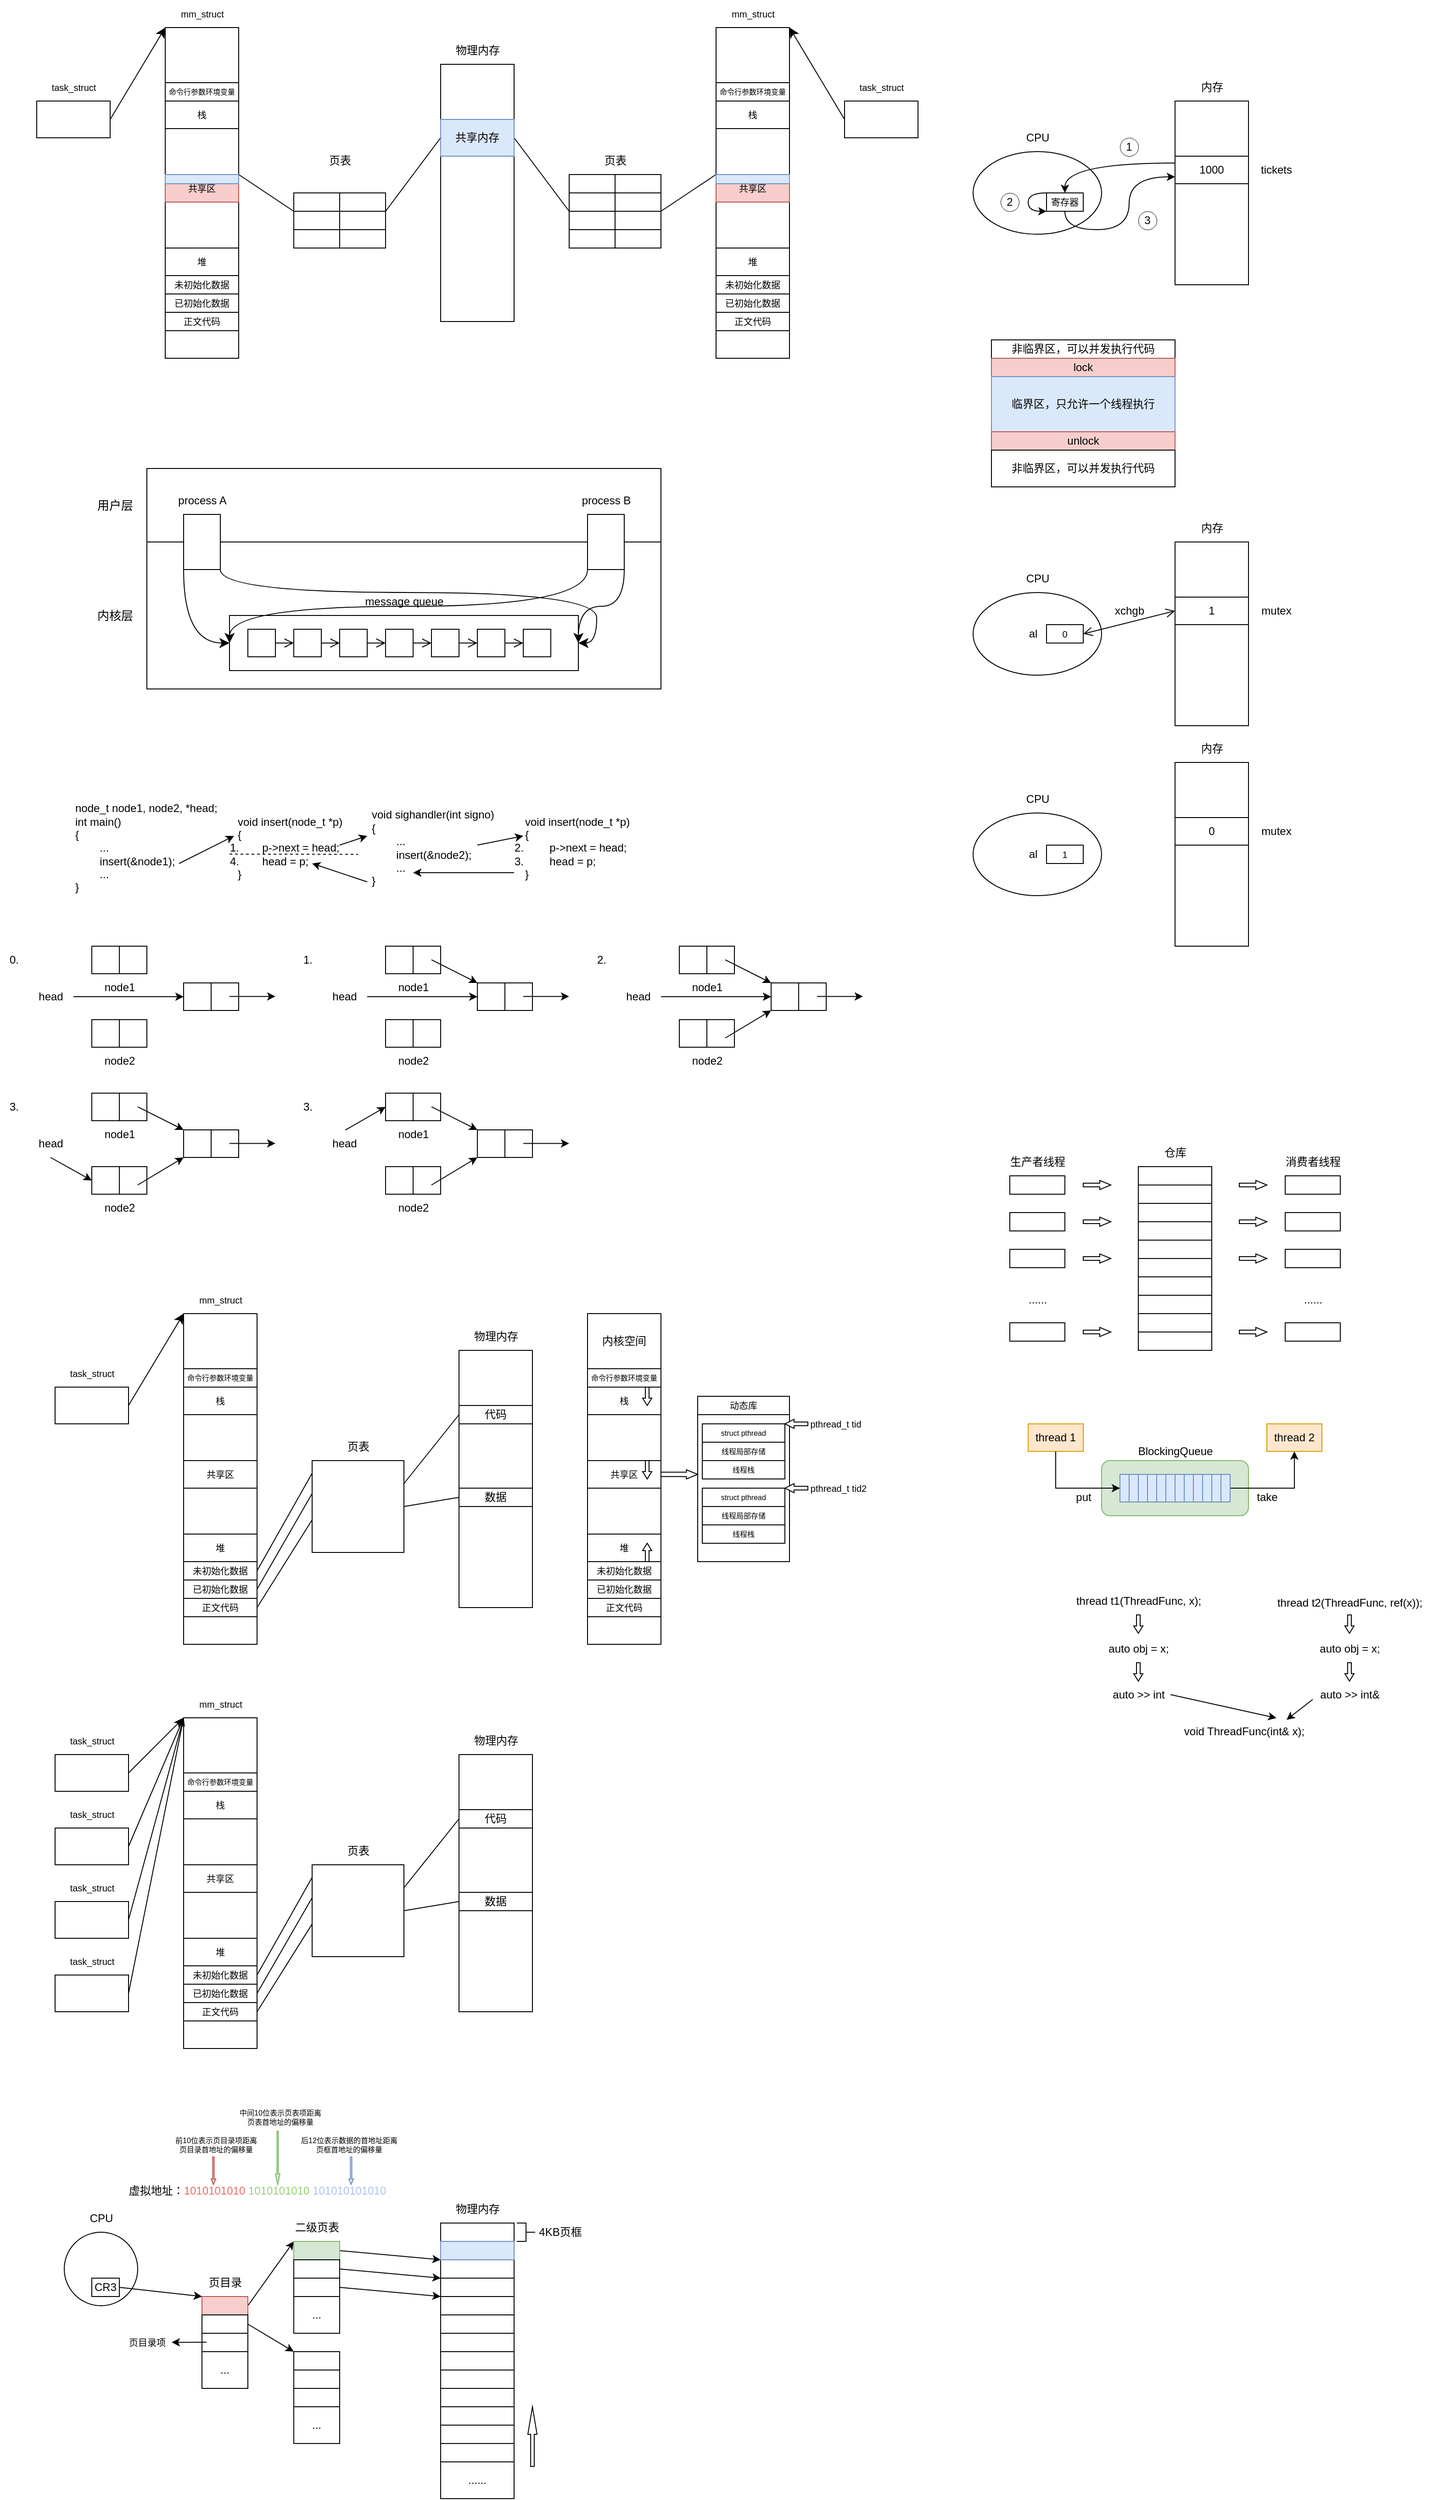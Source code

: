 <mxfile version="24.8.3">
  <diagram name="第 1 页" id="EapViMpM3_LSGZjC-JZd">
    <mxGraphModel dx="548" dy="338" grid="0" gridSize="10" guides="1" tooltips="1" connect="1" arrows="1" fold="1" page="1" pageScale="1" pageWidth="4681" pageHeight="3300" math="0" shadow="0">
      <root>
        <mxCell id="0" />
        <mxCell id="1" parent="0" />
        <mxCell id="9-hLryKSoV7Hc3_zx65K-65" style="edgeStyle=none;curved=1;rounded=0;orthogonalLoop=1;jettySize=auto;html=1;exitX=1;exitY=0.5;exitDx=0;exitDy=0;entryX=0;entryY=0;entryDx=0;entryDy=0;fontSize=12;startSize=8;endSize=8;" parent="1" source="9-hLryKSoV7Hc3_zx65K-1" target="9-hLryKSoV7Hc3_zx65K-11" edge="1">
          <mxGeometry relative="1" as="geometry" />
        </mxCell>
        <mxCell id="9-hLryKSoV7Hc3_zx65K-1" value="" style="rounded=0;whiteSpace=wrap;html=1;" parent="1" vertex="1">
          <mxGeometry x="40" y="160" width="80" height="40" as="geometry" />
        </mxCell>
        <mxCell id="9-hLryKSoV7Hc3_zx65K-2" value="task_struct" style="text;html=1;align=center;verticalAlign=middle;resizable=0;points=[];autosize=1;strokeColor=none;fillColor=none;fontSize=10;" parent="1" vertex="1">
          <mxGeometry x="45" y="130" width="70" height="30" as="geometry" />
        </mxCell>
        <mxCell id="9-hLryKSoV7Hc3_zx65K-11" value="" style="rounded=0;whiteSpace=wrap;html=1;" parent="1" vertex="1">
          <mxGeometry x="180" y="80" width="80" height="360" as="geometry" />
        </mxCell>
        <mxCell id="9-hLryKSoV7Hc3_zx65K-12" value="命令行参数环境变量" style="whiteSpace=wrap;html=1;fontSize=8;" parent="1" vertex="1">
          <mxGeometry x="180" y="140" width="80" height="20" as="geometry" />
        </mxCell>
        <mxCell id="9-hLryKSoV7Hc3_zx65K-13" value="共享区" style="whiteSpace=wrap;html=1;fontSize=10;fillColor=#f8cecc;strokeColor=#b85450;" parent="1" vertex="1">
          <mxGeometry x="180" y="240" width="80" height="30" as="geometry" />
        </mxCell>
        <mxCell id="9-hLryKSoV7Hc3_zx65K-14" value="堆" style="whiteSpace=wrap;html=1;fontSize=10;" parent="1" vertex="1">
          <mxGeometry x="180" y="320" width="80" height="30" as="geometry" />
        </mxCell>
        <mxCell id="9-hLryKSoV7Hc3_zx65K-15" value="未初始化数据" style="whiteSpace=wrap;html=1;fontSize=10;" parent="1" vertex="1">
          <mxGeometry x="180" y="350" width="80" height="20" as="geometry" />
        </mxCell>
        <mxCell id="9-hLryKSoV7Hc3_zx65K-16" value="已初始化数据" style="whiteSpace=wrap;html=1;fontSize=10;" parent="1" vertex="1">
          <mxGeometry x="180" y="370" width="80" height="20" as="geometry" />
        </mxCell>
        <mxCell id="9-hLryKSoV7Hc3_zx65K-17" value="正文代码" style="whiteSpace=wrap;html=1;fontSize=10;" parent="1" vertex="1">
          <mxGeometry x="180" y="390" width="80" height="20" as="geometry" />
        </mxCell>
        <mxCell id="9-hLryKSoV7Hc3_zx65K-18" value="栈" style="whiteSpace=wrap;html=1;fontSize=10;" parent="1" vertex="1">
          <mxGeometry x="180" y="160" width="80" height="30" as="geometry" />
        </mxCell>
        <mxCell id="9-hLryKSoV7Hc3_zx65K-19" value="mm_struct" style="text;html=1;align=center;verticalAlign=middle;resizable=0;points=[];autosize=1;strokeColor=none;fillColor=none;fontSize=10;" parent="1" vertex="1">
          <mxGeometry x="185" y="50" width="70" height="30" as="geometry" />
        </mxCell>
        <mxCell id="9-hLryKSoV7Hc3_zx65K-35" value="" style="rounded=0;whiteSpace=wrap;html=1;" parent="1" vertex="1">
          <mxGeometry x="320" y="260" width="50" height="20" as="geometry" />
        </mxCell>
        <mxCell id="9-hLryKSoV7Hc3_zx65K-73" style="edgeStyle=none;curved=1;rounded=0;orthogonalLoop=1;jettySize=auto;html=1;exitX=0;exitY=0;exitDx=0;exitDy=0;entryX=1;entryY=0;entryDx=0;entryDy=0;fontSize=12;startSize=8;endSize=8;endArrow=none;endFill=0;" parent="1" source="9-hLryKSoV7Hc3_zx65K-36" target="9-hLryKSoV7Hc3_zx65K-13" edge="1">
          <mxGeometry relative="1" as="geometry" />
        </mxCell>
        <mxCell id="9-hLryKSoV7Hc3_zx65K-36" value="" style="rounded=0;whiteSpace=wrap;html=1;" parent="1" vertex="1">
          <mxGeometry x="320" y="280" width="50" height="20" as="geometry" />
        </mxCell>
        <mxCell id="9-hLryKSoV7Hc3_zx65K-37" value="" style="rounded=0;whiteSpace=wrap;html=1;" parent="1" vertex="1">
          <mxGeometry x="320" y="300" width="50" height="20" as="geometry" />
        </mxCell>
        <mxCell id="ezu9xKncm8vImjeE8BK1-96" style="rounded=0;orthogonalLoop=1;jettySize=auto;html=1;exitX=1;exitY=0.5;exitDx=0;exitDy=0;entryX=0;entryY=0;entryDx=0;entryDy=0;" parent="1" source="9-hLryKSoV7Hc3_zx65K-38" target="ezu9xKncm8vImjeE8BK1-86" edge="1">
          <mxGeometry relative="1" as="geometry">
            <mxPoint x="360" y="2490" as="targetPoint" />
          </mxGeometry>
        </mxCell>
        <mxCell id="9-hLryKSoV7Hc3_zx65K-38" value="" style="rounded=0;whiteSpace=wrap;html=1;fillColor=#f8cecc;strokeColor=#b85450;" parent="1" vertex="1">
          <mxGeometry x="220" y="2550" width="50" height="20" as="geometry" />
        </mxCell>
        <mxCell id="9-hLryKSoV7Hc3_zx65K-72" style="edgeStyle=none;curved=1;rounded=0;orthogonalLoop=1;jettySize=auto;html=1;exitX=1;exitY=1;exitDx=0;exitDy=0;entryX=0;entryY=0.5;entryDx=0;entryDy=0;fontSize=12;startSize=8;endSize=8;endArrow=none;endFill=0;" parent="1" source="9-hLryKSoV7Hc3_zx65K-39" target="9-hLryKSoV7Hc3_zx65K-71" edge="1">
          <mxGeometry relative="1" as="geometry" />
        </mxCell>
        <mxCell id="9-hLryKSoV7Hc3_zx65K-39" value="" style="rounded=0;whiteSpace=wrap;html=1;" parent="1" vertex="1">
          <mxGeometry x="370" y="260" width="50" height="20" as="geometry" />
        </mxCell>
        <mxCell id="9-hLryKSoV7Hc3_zx65K-40" value="" style="rounded=0;whiteSpace=wrap;html=1;" parent="1" vertex="1">
          <mxGeometry x="370" y="280" width="50" height="20" as="geometry" />
        </mxCell>
        <mxCell id="9-hLryKSoV7Hc3_zx65K-41" value="" style="rounded=0;whiteSpace=wrap;html=1;" parent="1" vertex="1">
          <mxGeometry x="370" y="300" width="50" height="20" as="geometry" />
        </mxCell>
        <mxCell id="9-hLryKSoV7Hc3_zx65K-42" value="页表" style="text;html=1;align=center;verticalAlign=middle;resizable=0;points=[];autosize=1;strokeColor=none;fillColor=none;fontSize=12;" parent="1" vertex="1">
          <mxGeometry x="345" y="210" width="50" height="30" as="geometry" />
        </mxCell>
        <mxCell id="9-hLryKSoV7Hc3_zx65K-43" value="" style="rounded=0;whiteSpace=wrap;html=1;" parent="1" vertex="1">
          <mxGeometry x="480" y="120" width="80" height="280" as="geometry" />
        </mxCell>
        <mxCell id="9-hLryKSoV7Hc3_zx65K-44" value="物理内存" style="text;html=1;align=center;verticalAlign=middle;resizable=0;points=[];autosize=1;strokeColor=none;fillColor=none;fontSize=12;" parent="1" vertex="1">
          <mxGeometry x="485" y="90" width="70" height="30" as="geometry" />
        </mxCell>
        <mxCell id="9-hLryKSoV7Hc3_zx65K-45" value="" style="rounded=0;whiteSpace=wrap;html=1;" parent="1" vertex="1">
          <mxGeometry x="620" y="240" width="50" height="20" as="geometry" />
        </mxCell>
        <mxCell id="9-hLryKSoV7Hc3_zx65K-46" value="" style="rounded=0;whiteSpace=wrap;html=1;" parent="1" vertex="1">
          <mxGeometry x="620" y="260" width="50" height="20" as="geometry" />
        </mxCell>
        <mxCell id="9-hLryKSoV7Hc3_zx65K-74" style="edgeStyle=none;curved=1;rounded=0;orthogonalLoop=1;jettySize=auto;html=1;exitX=0;exitY=0;exitDx=0;exitDy=0;entryX=1;entryY=0.5;entryDx=0;entryDy=0;fontSize=12;startSize=8;endSize=8;endArrow=none;endFill=0;" parent="1" source="9-hLryKSoV7Hc3_zx65K-47" target="9-hLryKSoV7Hc3_zx65K-71" edge="1">
          <mxGeometry relative="1" as="geometry" />
        </mxCell>
        <mxCell id="9-hLryKSoV7Hc3_zx65K-47" value="" style="rounded=0;whiteSpace=wrap;html=1;" parent="1" vertex="1">
          <mxGeometry x="620" y="280" width="50" height="20" as="geometry" />
        </mxCell>
        <mxCell id="9-hLryKSoV7Hc3_zx65K-48" value="" style="rounded=0;whiteSpace=wrap;html=1;" parent="1" vertex="1">
          <mxGeometry x="620" y="300" width="50" height="20" as="geometry" />
        </mxCell>
        <mxCell id="9-hLryKSoV7Hc3_zx65K-49" value="" style="rounded=0;whiteSpace=wrap;html=1;" parent="1" vertex="1">
          <mxGeometry x="670" y="240" width="50" height="20" as="geometry" />
        </mxCell>
        <mxCell id="9-hLryKSoV7Hc3_zx65K-50" value="" style="rounded=0;whiteSpace=wrap;html=1;" parent="1" vertex="1">
          <mxGeometry x="670" y="260" width="50" height="20" as="geometry" />
        </mxCell>
        <mxCell id="9-hLryKSoV7Hc3_zx65K-75" style="edgeStyle=none;curved=1;rounded=0;orthogonalLoop=1;jettySize=auto;html=1;exitX=1;exitY=0;exitDx=0;exitDy=0;entryX=0;entryY=0;entryDx=0;entryDy=0;fontSize=12;startSize=8;endSize=8;endArrow=none;endFill=0;" parent="1" source="9-hLryKSoV7Hc3_zx65K-51" target="9-hLryKSoV7Hc3_zx65K-77" edge="1">
          <mxGeometry relative="1" as="geometry" />
        </mxCell>
        <mxCell id="9-hLryKSoV7Hc3_zx65K-51" value="" style="rounded=0;whiteSpace=wrap;html=1;" parent="1" vertex="1">
          <mxGeometry x="670" y="280" width="50" height="20" as="geometry" />
        </mxCell>
        <mxCell id="9-hLryKSoV7Hc3_zx65K-52" value="" style="rounded=0;whiteSpace=wrap;html=1;" parent="1" vertex="1">
          <mxGeometry x="670" y="300" width="50" height="20" as="geometry" />
        </mxCell>
        <mxCell id="9-hLryKSoV7Hc3_zx65K-53" value="页表" style="text;html=1;align=center;verticalAlign=middle;resizable=0;points=[];autosize=1;strokeColor=none;fillColor=none;fontSize=12;" parent="1" vertex="1">
          <mxGeometry x="645" y="210" width="50" height="30" as="geometry" />
        </mxCell>
        <mxCell id="9-hLryKSoV7Hc3_zx65K-54" value="" style="rounded=0;whiteSpace=wrap;html=1;" parent="1" vertex="1">
          <mxGeometry x="780" y="80" width="80" height="360" as="geometry" />
        </mxCell>
        <mxCell id="9-hLryKSoV7Hc3_zx65K-55" value="命令行参数环境变量" style="whiteSpace=wrap;html=1;fontSize=8;" parent="1" vertex="1">
          <mxGeometry x="780" y="140" width="80" height="20" as="geometry" />
        </mxCell>
        <mxCell id="9-hLryKSoV7Hc3_zx65K-56" value="共享区" style="whiteSpace=wrap;html=1;fontSize=10;fillColor=#f8cecc;strokeColor=#b85450;" parent="1" vertex="1">
          <mxGeometry x="780" y="240" width="80" height="30" as="geometry" />
        </mxCell>
        <mxCell id="9-hLryKSoV7Hc3_zx65K-57" value="堆" style="whiteSpace=wrap;html=1;fontSize=10;" parent="1" vertex="1">
          <mxGeometry x="780" y="320" width="80" height="30" as="geometry" />
        </mxCell>
        <mxCell id="9-hLryKSoV7Hc3_zx65K-58" value="未初始化数据" style="whiteSpace=wrap;html=1;fontSize=10;" parent="1" vertex="1">
          <mxGeometry x="780" y="350" width="80" height="20" as="geometry" />
        </mxCell>
        <mxCell id="9-hLryKSoV7Hc3_zx65K-59" value="已初始化数据" style="whiteSpace=wrap;html=1;fontSize=10;" parent="1" vertex="1">
          <mxGeometry x="780" y="370" width="80" height="20" as="geometry" />
        </mxCell>
        <mxCell id="9-hLryKSoV7Hc3_zx65K-60" value="正文代码" style="whiteSpace=wrap;html=1;fontSize=10;" parent="1" vertex="1">
          <mxGeometry x="780" y="390" width="80" height="20" as="geometry" />
        </mxCell>
        <mxCell id="9-hLryKSoV7Hc3_zx65K-61" value="栈" style="whiteSpace=wrap;html=1;fontSize=10;" parent="1" vertex="1">
          <mxGeometry x="780" y="160" width="80" height="30" as="geometry" />
        </mxCell>
        <mxCell id="9-hLryKSoV7Hc3_zx65K-62" value="mm_struct" style="text;html=1;align=center;verticalAlign=middle;resizable=0;points=[];autosize=1;strokeColor=none;fillColor=none;fontSize=10;" parent="1" vertex="1">
          <mxGeometry x="785" y="50" width="70" height="30" as="geometry" />
        </mxCell>
        <mxCell id="9-hLryKSoV7Hc3_zx65K-70" style="edgeStyle=none;curved=1;rounded=0;orthogonalLoop=1;jettySize=auto;html=1;exitX=0;exitY=0.5;exitDx=0;exitDy=0;fontSize=12;startSize=8;endSize=8;entryX=1;entryY=0;entryDx=0;entryDy=0;" parent="1" source="9-hLryKSoV7Hc3_zx65K-63" target="9-hLryKSoV7Hc3_zx65K-54" edge="1">
          <mxGeometry relative="1" as="geometry">
            <mxPoint x="870" y="80" as="targetPoint" />
          </mxGeometry>
        </mxCell>
        <mxCell id="9-hLryKSoV7Hc3_zx65K-63" value="" style="rounded=0;whiteSpace=wrap;html=1;" parent="1" vertex="1">
          <mxGeometry x="920" y="160" width="80" height="40" as="geometry" />
        </mxCell>
        <mxCell id="9-hLryKSoV7Hc3_zx65K-64" value="task_struct" style="text;html=1;align=center;verticalAlign=middle;resizable=0;points=[];autosize=1;strokeColor=none;fillColor=none;fontSize=10;" parent="1" vertex="1">
          <mxGeometry x="925" y="130" width="70" height="30" as="geometry" />
        </mxCell>
        <mxCell id="9-hLryKSoV7Hc3_zx65K-71" value="共享内存" style="whiteSpace=wrap;html=1;fillColor=#dae8fc;strokeColor=#6c8ebf;" parent="1" vertex="1">
          <mxGeometry x="480" y="180" width="80" height="40" as="geometry" />
        </mxCell>
        <mxCell id="9-hLryKSoV7Hc3_zx65K-76" value="" style="whiteSpace=wrap;html=1;fillColor=#dae8fc;strokeColor=#6c8ebf;" parent="1" vertex="1">
          <mxGeometry x="180" y="240" width="80" height="10" as="geometry" />
        </mxCell>
        <mxCell id="9-hLryKSoV7Hc3_zx65K-77" value="" style="whiteSpace=wrap;html=1;fillColor=#dae8fc;strokeColor=#6c8ebf;" parent="1" vertex="1">
          <mxGeometry x="780" y="240" width="80" height="10" as="geometry" />
        </mxCell>
        <mxCell id="FwaaF81T_8sRubU2GGHl-1" value="" style="rounded=0;whiteSpace=wrap;html=1;" parent="1" vertex="1">
          <mxGeometry x="160" y="640" width="560" height="160" as="geometry" />
        </mxCell>
        <mxCell id="FwaaF81T_8sRubU2GGHl-2" value="" style="rounded=0;whiteSpace=wrap;html=1;" parent="1" vertex="1">
          <mxGeometry x="160" y="560" width="560" height="80" as="geometry" />
        </mxCell>
        <mxCell id="FwaaF81T_8sRubU2GGHl-4" value="" style="whiteSpace=wrap;html=1;" parent="1" vertex="1">
          <mxGeometry x="200" y="610" width="40" height="60" as="geometry" />
        </mxCell>
        <mxCell id="FwaaF81T_8sRubU2GGHl-5" value="" style="whiteSpace=wrap;html=1;" parent="1" vertex="1">
          <mxGeometry x="640" y="610" width="40" height="60" as="geometry" />
        </mxCell>
        <mxCell id="FwaaF81T_8sRubU2GGHl-6" value="process A" style="text;html=1;align=center;verticalAlign=middle;resizable=0;points=[];autosize=1;strokeColor=none;fillColor=none;fontSize=12;" parent="1" vertex="1">
          <mxGeometry x="180" y="580" width="80" height="30" as="geometry" />
        </mxCell>
        <mxCell id="FwaaF81T_8sRubU2GGHl-7" value="process B" style="text;html=1;align=center;verticalAlign=middle;resizable=0;points=[];autosize=1;strokeColor=none;fillColor=none;fontSize=12;" parent="1" vertex="1">
          <mxGeometry x="620" y="580" width="80" height="30" as="geometry" />
        </mxCell>
        <mxCell id="FwaaF81T_8sRubU2GGHl-9" value="message queue" style="text;html=1;align=center;verticalAlign=middle;resizable=0;points=[];autosize=1;strokeColor=none;fillColor=none;fontSize=12;" parent="1" vertex="1">
          <mxGeometry x="385" y="690" width="110" height="30" as="geometry" />
        </mxCell>
        <mxCell id="FwaaF81T_8sRubU2GGHl-11" value="" style="whiteSpace=wrap;html=1;" parent="1" vertex="1">
          <mxGeometry x="250" y="720" width="380" height="60" as="geometry" />
        </mxCell>
        <mxCell id="FwaaF81T_8sRubU2GGHl-14" style="edgeStyle=none;curved=1;rounded=0;orthogonalLoop=1;jettySize=auto;html=1;exitX=1;exitY=0.5;exitDx=0;exitDy=0;entryX=0;entryY=0.5;entryDx=0;entryDy=0;fontSize=12;startSize=8;endSize=8;endArrow=open;endFill=0;" parent="1" source="FwaaF81T_8sRubU2GGHl-12" target="FwaaF81T_8sRubU2GGHl-13" edge="1">
          <mxGeometry relative="1" as="geometry" />
        </mxCell>
        <mxCell id="FwaaF81T_8sRubU2GGHl-12" value="" style="whiteSpace=wrap;html=1;" parent="1" vertex="1">
          <mxGeometry x="270" y="735" width="30" height="30" as="geometry" />
        </mxCell>
        <mxCell id="FwaaF81T_8sRubU2GGHl-13" value="" style="whiteSpace=wrap;html=1;" parent="1" vertex="1">
          <mxGeometry x="320" y="735" width="30" height="30" as="geometry" />
        </mxCell>
        <mxCell id="FwaaF81T_8sRubU2GGHl-15" style="edgeStyle=none;curved=1;rounded=0;orthogonalLoop=1;jettySize=auto;html=1;exitX=1;exitY=0.5;exitDx=0;exitDy=0;entryX=0;entryY=0.5;entryDx=0;entryDy=0;fontSize=12;startSize=8;endSize=8;endArrow=open;endFill=0;" parent="1" target="FwaaF81T_8sRubU2GGHl-16" edge="1">
          <mxGeometry relative="1" as="geometry">
            <mxPoint x="350" y="750" as="sourcePoint" />
          </mxGeometry>
        </mxCell>
        <mxCell id="FwaaF81T_8sRubU2GGHl-16" value="" style="whiteSpace=wrap;html=1;" parent="1" vertex="1">
          <mxGeometry x="370" y="735" width="30" height="30" as="geometry" />
        </mxCell>
        <mxCell id="FwaaF81T_8sRubU2GGHl-17" style="edgeStyle=none;curved=1;rounded=0;orthogonalLoop=1;jettySize=auto;html=1;exitX=1;exitY=0.5;exitDx=0;exitDy=0;entryX=0;entryY=0.5;entryDx=0;entryDy=0;fontSize=12;startSize=8;endSize=8;endArrow=open;endFill=0;" parent="1" target="FwaaF81T_8sRubU2GGHl-18" edge="1">
          <mxGeometry relative="1" as="geometry">
            <mxPoint x="400" y="750" as="sourcePoint" />
          </mxGeometry>
        </mxCell>
        <mxCell id="FwaaF81T_8sRubU2GGHl-18" value="" style="whiteSpace=wrap;html=1;" parent="1" vertex="1">
          <mxGeometry x="420" y="735" width="30" height="30" as="geometry" />
        </mxCell>
        <mxCell id="FwaaF81T_8sRubU2GGHl-19" style="edgeStyle=none;curved=1;rounded=0;orthogonalLoop=1;jettySize=auto;html=1;exitX=1;exitY=0.5;exitDx=0;exitDy=0;entryX=0;entryY=0.5;entryDx=0;entryDy=0;fontSize=12;startSize=8;endSize=8;endArrow=open;endFill=0;" parent="1" target="FwaaF81T_8sRubU2GGHl-20" edge="1">
          <mxGeometry relative="1" as="geometry">
            <mxPoint x="450" y="750" as="sourcePoint" />
          </mxGeometry>
        </mxCell>
        <mxCell id="FwaaF81T_8sRubU2GGHl-20" value="" style="whiteSpace=wrap;html=1;" parent="1" vertex="1">
          <mxGeometry x="470" y="735" width="30" height="30" as="geometry" />
        </mxCell>
        <mxCell id="FwaaF81T_8sRubU2GGHl-21" style="edgeStyle=none;curved=1;rounded=0;orthogonalLoop=1;jettySize=auto;html=1;exitX=1;exitY=0.5;exitDx=0;exitDy=0;entryX=0;entryY=0.5;entryDx=0;entryDy=0;fontSize=12;startSize=8;endSize=8;endArrow=open;endFill=0;" parent="1" target="FwaaF81T_8sRubU2GGHl-22" edge="1">
          <mxGeometry relative="1" as="geometry">
            <mxPoint x="500" y="750" as="sourcePoint" />
          </mxGeometry>
        </mxCell>
        <mxCell id="FwaaF81T_8sRubU2GGHl-22" value="" style="whiteSpace=wrap;html=1;" parent="1" vertex="1">
          <mxGeometry x="520" y="735" width="30" height="30" as="geometry" />
        </mxCell>
        <mxCell id="FwaaF81T_8sRubU2GGHl-23" style="edgeStyle=none;curved=1;rounded=0;orthogonalLoop=1;jettySize=auto;html=1;exitX=1;exitY=0.5;exitDx=0;exitDy=0;entryX=0;entryY=0.5;entryDx=0;entryDy=0;fontSize=12;startSize=8;endSize=8;endArrow=open;endFill=0;" parent="1" target="FwaaF81T_8sRubU2GGHl-24" edge="1">
          <mxGeometry relative="1" as="geometry">
            <mxPoint x="550" y="750" as="sourcePoint" />
          </mxGeometry>
        </mxCell>
        <mxCell id="FwaaF81T_8sRubU2GGHl-24" value="" style="whiteSpace=wrap;html=1;" parent="1" vertex="1">
          <mxGeometry x="570" y="735" width="30" height="30" as="geometry" />
        </mxCell>
        <mxCell id="FwaaF81T_8sRubU2GGHl-27" style="edgeStyle=orthogonalEdgeStyle;curved=1;rounded=0;orthogonalLoop=1;jettySize=auto;html=1;exitX=0;exitY=1;exitDx=0;exitDy=0;entryX=0;entryY=0.5;entryDx=0;entryDy=0;fontSize=12;startSize=8;endSize=8;" parent="1" source="FwaaF81T_8sRubU2GGHl-4" target="FwaaF81T_8sRubU2GGHl-11" edge="1">
          <mxGeometry relative="1" as="geometry" />
        </mxCell>
        <mxCell id="FwaaF81T_8sRubU2GGHl-29" style="edgeStyle=orthogonalEdgeStyle;curved=1;rounded=0;orthogonalLoop=1;jettySize=auto;html=1;exitX=1;exitY=1;exitDx=0;exitDy=0;entryX=1;entryY=0.5;entryDx=0;entryDy=0;fontSize=12;startSize=8;endSize=8;" parent="1" source="FwaaF81T_8sRubU2GGHl-4" target="FwaaF81T_8sRubU2GGHl-11" edge="1">
          <mxGeometry relative="1" as="geometry" />
        </mxCell>
        <mxCell id="FwaaF81T_8sRubU2GGHl-28" style="edgeStyle=orthogonalEdgeStyle;curved=1;rounded=0;orthogonalLoop=1;jettySize=auto;html=1;exitX=0;exitY=1;exitDx=0;exitDy=0;fontSize=12;startSize=8;endSize=8;" parent="1" source="FwaaF81T_8sRubU2GGHl-5" edge="1">
          <mxGeometry relative="1" as="geometry">
            <mxPoint x="250" y="750" as="targetPoint" />
          </mxGeometry>
        </mxCell>
        <mxCell id="FwaaF81T_8sRubU2GGHl-30" style="edgeStyle=orthogonalEdgeStyle;curved=1;rounded=0;orthogonalLoop=1;jettySize=auto;html=1;exitX=1;exitY=1;exitDx=0;exitDy=0;fontSize=12;startSize=8;endSize=8;" parent="1" source="FwaaF81T_8sRubU2GGHl-5" edge="1">
          <mxGeometry relative="1" as="geometry">
            <mxPoint x="630" y="750" as="targetPoint" />
          </mxGeometry>
        </mxCell>
        <mxCell id="FwaaF81T_8sRubU2GGHl-31" value="用户层" style="text;html=1;align=center;verticalAlign=middle;resizable=0;points=[];autosize=1;strokeColor=none;fillColor=none;fontSize=13;" parent="1" vertex="1">
          <mxGeometry x="95" y="585" width="60" height="30" as="geometry" />
        </mxCell>
        <mxCell id="FwaaF81T_8sRubU2GGHl-32" value="内核层" style="text;html=1;align=center;verticalAlign=middle;resizable=0;points=[];autosize=1;strokeColor=none;fillColor=none;fontSize=13;" parent="1" vertex="1">
          <mxGeometry x="95" y="705" width="60" height="30" as="geometry" />
        </mxCell>
        <mxCell id="K8nYQJoafUfepEJCcT44-1" value="node_t node1, node2, *head;&lt;div&gt;int main()&lt;/div&gt;&lt;div&gt;{&lt;/div&gt;&lt;div&gt;&lt;span style=&quot;white-space: pre;&quot;&gt;&#x9;&lt;/span&gt;...&lt;br&gt;&lt;/div&gt;&lt;div&gt;&lt;span style=&quot;white-space: pre;&quot;&gt;&#x9;&lt;/span&gt;insert(&amp;amp;node1);&lt;br&gt;&lt;/div&gt;&lt;div&gt;&lt;span style=&quot;white-space: pre;&quot;&gt;&#x9;&lt;/span&gt;...&lt;br&gt;&lt;/div&gt;&lt;div&gt;}&lt;/div&gt;" style="text;html=1;align=left;verticalAlign=middle;resizable=0;points=[];autosize=1;strokeColor=none;fillColor=none;movable=0;rotatable=0;deletable=0;editable=0;locked=1;connectable=0;" parent="1" vertex="1">
          <mxGeometry x="80" y="918" width="180" height="110" as="geometry" />
        </mxCell>
        <mxCell id="K8nYQJoafUfepEJCcT44-2" value="void insert(node_t *p)&lt;div&gt;{&lt;/div&gt;&lt;div&gt;&lt;span style=&quot;white-space: pre;&quot;&gt;&#x9;&lt;/span&gt;p-&amp;gt;next = head;&lt;br&gt;&lt;/div&gt;&lt;div&gt;&lt;span style=&quot;white-space: pre;&quot;&gt;&#x9;&lt;/span&gt;head = p;&lt;br&gt;&lt;/div&gt;&lt;div&gt;}&lt;/div&gt;" style="text;html=1;align=left;verticalAlign=middle;resizable=0;points=[];autosize=1;strokeColor=none;fillColor=none;movable=0;rotatable=0;deletable=0;editable=0;locked=1;connectable=0;" parent="1" vertex="1">
          <mxGeometry x="257" y="928" width="140" height="90" as="geometry" />
        </mxCell>
        <mxCell id="K8nYQJoafUfepEJCcT44-3" value="void sighandler(int signo)&lt;div&gt;{&lt;/div&gt;&lt;div&gt;&lt;span style=&quot;white-space: pre;&quot;&gt;&#x9;&lt;/span&gt;...&lt;br&gt;&lt;/div&gt;&lt;div&gt;&lt;span style=&quot;white-space: pre;&quot;&gt;&#x9;&lt;/span&gt;insert(&amp;amp;node2);&lt;br&gt;&lt;/div&gt;&lt;div&gt;&lt;span style=&quot;white-space: pre;&quot;&gt;&#x9;&lt;/span&gt;...&lt;br&gt;&lt;/div&gt;&lt;div&gt;}&lt;/div&gt;" style="text;html=1;align=left;verticalAlign=middle;resizable=0;points=[];autosize=1;strokeColor=none;fillColor=none;movable=0;rotatable=0;deletable=0;editable=0;locked=1;connectable=0;" parent="1" vertex="1">
          <mxGeometry x="403" y="923" width="160" height="100" as="geometry" />
        </mxCell>
        <mxCell id="K8nYQJoafUfepEJCcT44-4" value="void insert(node_t *p)&lt;div&gt;{&lt;/div&gt;&lt;div&gt;&lt;span style=&quot;white-space: pre;&quot;&gt;&#x9;&lt;/span&gt;p-&amp;gt;next = head;&lt;br&gt;&lt;/div&gt;&lt;div&gt;&lt;span style=&quot;white-space: pre;&quot;&gt;&#x9;&lt;/span&gt;head = p;&lt;br&gt;&lt;/div&gt;&lt;div&gt;}&lt;/div&gt;" style="text;html=1;align=left;verticalAlign=middle;resizable=0;points=[];autosize=1;strokeColor=none;fillColor=none;movable=0;rotatable=0;deletable=0;editable=0;locked=1;connectable=0;" parent="1" vertex="1">
          <mxGeometry x="570" y="928" width="140" height="90" as="geometry" />
        </mxCell>
        <mxCell id="K8nYQJoafUfepEJCcT44-5" value="2.&lt;div&gt;3.&lt;/div&gt;" style="text;html=1;align=center;verticalAlign=middle;resizable=0;points=[];autosize=1;strokeColor=none;fillColor=none;movable=0;rotatable=0;deletable=0;editable=0;locked=1;connectable=0;" parent="1" vertex="1">
          <mxGeometry x="550" y="960" width="30" height="40" as="geometry" />
        </mxCell>
        <mxCell id="K8nYQJoafUfepEJCcT44-6" value="1.&lt;div&gt;4.&lt;/div&gt;" style="text;html=1;align=center;verticalAlign=middle;resizable=0;points=[];autosize=1;strokeColor=none;fillColor=none;movable=0;rotatable=0;deletable=0;editable=0;locked=1;connectable=0;" parent="1" vertex="1">
          <mxGeometry x="240" y="960" width="30" height="40" as="geometry" />
        </mxCell>
        <mxCell id="K8nYQJoafUfepEJCcT44-8" value="" style="endArrow=classic;html=1;rounded=0;" parent="1" edge="1">
          <mxGeometry width="50" height="50" relative="1" as="geometry">
            <mxPoint x="195" y="990" as="sourcePoint" />
            <mxPoint x="255" y="960" as="targetPoint" />
          </mxGeometry>
        </mxCell>
        <mxCell id="K8nYQJoafUfepEJCcT44-9" value="" style="endArrow=classic;html=1;rounded=0;" parent="1" edge="1">
          <mxGeometry width="50" height="50" relative="1" as="geometry">
            <mxPoint x="400" y="1010" as="sourcePoint" />
            <mxPoint x="340" y="990" as="targetPoint" />
          </mxGeometry>
        </mxCell>
        <mxCell id="K8nYQJoafUfepEJCcT44-10" value="" style="endArrow=classic;html=1;rounded=0;" parent="1" edge="1">
          <mxGeometry width="50" height="50" relative="1" as="geometry">
            <mxPoint x="370" y="970" as="sourcePoint" />
            <mxPoint x="400" y="960" as="targetPoint" />
          </mxGeometry>
        </mxCell>
        <mxCell id="K8nYQJoafUfepEJCcT44-11" value="" style="endArrow=classic;html=1;rounded=0;" parent="1" edge="1">
          <mxGeometry width="50" height="50" relative="1" as="geometry">
            <mxPoint x="520" y="970" as="sourcePoint" />
            <mxPoint x="570" y="960" as="targetPoint" />
          </mxGeometry>
        </mxCell>
        <mxCell id="K8nYQJoafUfepEJCcT44-12" value="" style="endArrow=classic;html=1;rounded=0;" parent="1" edge="1">
          <mxGeometry width="50" height="50" relative="1" as="geometry">
            <mxPoint x="560" y="1000" as="sourcePoint" />
            <mxPoint x="450" y="1000" as="targetPoint" />
          </mxGeometry>
        </mxCell>
        <mxCell id="K8nYQJoafUfepEJCcT44-13" value="" style="endArrow=none;dashed=1;html=1;rounded=0;" parent="1" edge="1">
          <mxGeometry width="50" height="50" relative="1" as="geometry">
            <mxPoint x="250" y="979.8" as="sourcePoint" />
            <mxPoint x="390" y="980" as="targetPoint" />
          </mxGeometry>
        </mxCell>
        <mxCell id="K8nYQJoafUfepEJCcT44-14" value="" style="whiteSpace=wrap;html=1;" parent="1" vertex="1">
          <mxGeometry x="100" y="1080" width="30" height="30" as="geometry" />
        </mxCell>
        <mxCell id="K8nYQJoafUfepEJCcT44-15" value="" style="whiteSpace=wrap;html=1;" parent="1" vertex="1">
          <mxGeometry x="130" y="1080" width="30" height="30" as="geometry" />
        </mxCell>
        <mxCell id="K8nYQJoafUfepEJCcT44-16" value="" style="whiteSpace=wrap;html=1;" parent="1" vertex="1">
          <mxGeometry x="100" y="1160" width="30" height="30" as="geometry" />
        </mxCell>
        <mxCell id="K8nYQJoafUfepEJCcT44-17" value="" style="whiteSpace=wrap;html=1;" parent="1" vertex="1">
          <mxGeometry x="130" y="1160" width="30" height="30" as="geometry" />
        </mxCell>
        <mxCell id="K8nYQJoafUfepEJCcT44-18" value="" style="whiteSpace=wrap;html=1;" parent="1" vertex="1">
          <mxGeometry x="200" y="1120" width="30" height="30" as="geometry" />
        </mxCell>
        <mxCell id="K8nYQJoafUfepEJCcT44-19" value="" style="whiteSpace=wrap;html=1;" parent="1" vertex="1">
          <mxGeometry x="230" y="1120" width="30" height="30" as="geometry" />
        </mxCell>
        <mxCell id="K8nYQJoafUfepEJCcT44-20" value="node1" style="text;html=1;align=center;verticalAlign=middle;resizable=0;points=[];autosize=1;strokeColor=none;fillColor=none;" parent="1" vertex="1">
          <mxGeometry x="100" y="1110" width="60" height="30" as="geometry" />
        </mxCell>
        <mxCell id="K8nYQJoafUfepEJCcT44-22" value="node2" style="text;html=1;align=center;verticalAlign=middle;resizable=0;points=[];autosize=1;strokeColor=none;fillColor=none;" parent="1" vertex="1">
          <mxGeometry x="100" y="1190" width="60" height="30" as="geometry" />
        </mxCell>
        <mxCell id="K8nYQJoafUfepEJCcT44-25" style="edgeStyle=orthogonalEdgeStyle;rounded=0;orthogonalLoop=1;jettySize=auto;html=1;entryX=0;entryY=0.5;entryDx=0;entryDy=0;" parent="1" source="K8nYQJoafUfepEJCcT44-24" target="K8nYQJoafUfepEJCcT44-18" edge="1">
          <mxGeometry relative="1" as="geometry" />
        </mxCell>
        <mxCell id="K8nYQJoafUfepEJCcT44-24" value="head" style="text;html=1;align=center;verticalAlign=middle;resizable=0;points=[];autosize=1;strokeColor=none;fillColor=none;" parent="1" vertex="1">
          <mxGeometry x="30" y="1120" width="50" height="30" as="geometry" />
        </mxCell>
        <mxCell id="K8nYQJoafUfepEJCcT44-27" value="" style="edgeStyle=none;orthogonalLoop=1;jettySize=auto;html=1;rounded=0;" parent="1" edge="1">
          <mxGeometry width="100" relative="1" as="geometry">
            <mxPoint x="250" y="1134.71" as="sourcePoint" />
            <mxPoint x="300" y="1134.71" as="targetPoint" />
            <Array as="points" />
          </mxGeometry>
        </mxCell>
        <mxCell id="K8nYQJoafUfepEJCcT44-28" value="0." style="text;html=1;align=center;verticalAlign=middle;resizable=0;points=[];autosize=1;strokeColor=none;fillColor=none;" parent="1" vertex="1">
          <mxGeometry y="1080" width="30" height="30" as="geometry" />
        </mxCell>
        <mxCell id="K8nYQJoafUfepEJCcT44-29" value="" style="whiteSpace=wrap;html=1;" parent="1" vertex="1">
          <mxGeometry x="420" y="1080" width="30" height="30" as="geometry" />
        </mxCell>
        <mxCell id="K8nYQJoafUfepEJCcT44-30" value="" style="whiteSpace=wrap;html=1;" parent="1" vertex="1">
          <mxGeometry x="450" y="1080" width="30" height="30" as="geometry" />
        </mxCell>
        <mxCell id="K8nYQJoafUfepEJCcT44-31" value="" style="whiteSpace=wrap;html=1;" parent="1" vertex="1">
          <mxGeometry x="420" y="1160" width="30" height="30" as="geometry" />
        </mxCell>
        <mxCell id="K8nYQJoafUfepEJCcT44-32" value="" style="whiteSpace=wrap;html=1;" parent="1" vertex="1">
          <mxGeometry x="450" y="1160" width="30" height="30" as="geometry" />
        </mxCell>
        <mxCell id="K8nYQJoafUfepEJCcT44-33" value="" style="whiteSpace=wrap;html=1;" parent="1" vertex="1">
          <mxGeometry x="520" y="1120" width="30" height="30" as="geometry" />
        </mxCell>
        <mxCell id="K8nYQJoafUfepEJCcT44-34" value="" style="whiteSpace=wrap;html=1;" parent="1" vertex="1">
          <mxGeometry x="550" y="1120" width="30" height="30" as="geometry" />
        </mxCell>
        <mxCell id="K8nYQJoafUfepEJCcT44-35" value="node1" style="text;html=1;align=center;verticalAlign=middle;resizable=0;points=[];autosize=1;strokeColor=none;fillColor=none;" parent="1" vertex="1">
          <mxGeometry x="420" y="1110" width="60" height="30" as="geometry" />
        </mxCell>
        <mxCell id="K8nYQJoafUfepEJCcT44-36" value="node2" style="text;html=1;align=center;verticalAlign=middle;resizable=0;points=[];autosize=1;strokeColor=none;fillColor=none;" parent="1" vertex="1">
          <mxGeometry x="420" y="1190" width="60" height="30" as="geometry" />
        </mxCell>
        <mxCell id="K8nYQJoafUfepEJCcT44-37" style="edgeStyle=orthogonalEdgeStyle;rounded=0;orthogonalLoop=1;jettySize=auto;html=1;entryX=0;entryY=0.5;entryDx=0;entryDy=0;" parent="1" source="K8nYQJoafUfepEJCcT44-38" target="K8nYQJoafUfepEJCcT44-33" edge="1">
          <mxGeometry relative="1" as="geometry" />
        </mxCell>
        <mxCell id="K8nYQJoafUfepEJCcT44-38" value="head" style="text;html=1;align=center;verticalAlign=middle;resizable=0;points=[];autosize=1;strokeColor=none;fillColor=none;" parent="1" vertex="1">
          <mxGeometry x="350" y="1120" width="50" height="30" as="geometry" />
        </mxCell>
        <mxCell id="K8nYQJoafUfepEJCcT44-39" value="" style="edgeStyle=none;orthogonalLoop=1;jettySize=auto;html=1;rounded=0;" parent="1" edge="1">
          <mxGeometry width="100" relative="1" as="geometry">
            <mxPoint x="570" y="1134.71" as="sourcePoint" />
            <mxPoint x="620" y="1134.71" as="targetPoint" />
            <Array as="points" />
          </mxGeometry>
        </mxCell>
        <mxCell id="K8nYQJoafUfepEJCcT44-40" value="1." style="text;html=1;align=center;verticalAlign=middle;resizable=0;points=[];autosize=1;strokeColor=none;fillColor=none;" parent="1" vertex="1">
          <mxGeometry x="320" y="1080" width="30" height="30" as="geometry" />
        </mxCell>
        <mxCell id="K8nYQJoafUfepEJCcT44-41" value="" style="edgeStyle=none;orthogonalLoop=1;jettySize=auto;html=1;rounded=0;entryX=0;entryY=0;entryDx=0;entryDy=0;" parent="1" target="K8nYQJoafUfepEJCcT44-33" edge="1">
          <mxGeometry width="100" relative="1" as="geometry">
            <mxPoint x="470" y="1094.76" as="sourcePoint" />
            <mxPoint x="520" y="1094.76" as="targetPoint" />
            <Array as="points" />
          </mxGeometry>
        </mxCell>
        <mxCell id="K8nYQJoafUfepEJCcT44-42" value="" style="whiteSpace=wrap;html=1;" parent="1" vertex="1">
          <mxGeometry x="740" y="1080" width="30" height="30" as="geometry" />
        </mxCell>
        <mxCell id="K8nYQJoafUfepEJCcT44-43" value="" style="whiteSpace=wrap;html=1;" parent="1" vertex="1">
          <mxGeometry x="770" y="1080" width="30" height="30" as="geometry" />
        </mxCell>
        <mxCell id="K8nYQJoafUfepEJCcT44-44" value="" style="whiteSpace=wrap;html=1;" parent="1" vertex="1">
          <mxGeometry x="740" y="1160" width="30" height="30" as="geometry" />
        </mxCell>
        <mxCell id="K8nYQJoafUfepEJCcT44-45" value="" style="whiteSpace=wrap;html=1;" parent="1" vertex="1">
          <mxGeometry x="770" y="1160" width="30" height="30" as="geometry" />
        </mxCell>
        <mxCell id="K8nYQJoafUfepEJCcT44-46" value="" style="whiteSpace=wrap;html=1;" parent="1" vertex="1">
          <mxGeometry x="840" y="1120" width="30" height="30" as="geometry" />
        </mxCell>
        <mxCell id="K8nYQJoafUfepEJCcT44-47" value="" style="whiteSpace=wrap;html=1;" parent="1" vertex="1">
          <mxGeometry x="870" y="1120" width="30" height="30" as="geometry" />
        </mxCell>
        <mxCell id="K8nYQJoafUfepEJCcT44-48" value="node1" style="text;html=1;align=center;verticalAlign=middle;resizable=0;points=[];autosize=1;strokeColor=none;fillColor=none;" parent="1" vertex="1">
          <mxGeometry x="740" y="1110" width="60" height="30" as="geometry" />
        </mxCell>
        <mxCell id="K8nYQJoafUfepEJCcT44-49" value="node2" style="text;html=1;align=center;verticalAlign=middle;resizable=0;points=[];autosize=1;strokeColor=none;fillColor=none;" parent="1" vertex="1">
          <mxGeometry x="740" y="1190" width="60" height="30" as="geometry" />
        </mxCell>
        <mxCell id="K8nYQJoafUfepEJCcT44-50" style="edgeStyle=orthogonalEdgeStyle;rounded=0;orthogonalLoop=1;jettySize=auto;html=1;entryX=0;entryY=0.5;entryDx=0;entryDy=0;" parent="1" source="K8nYQJoafUfepEJCcT44-51" target="K8nYQJoafUfepEJCcT44-46" edge="1">
          <mxGeometry relative="1" as="geometry" />
        </mxCell>
        <mxCell id="K8nYQJoafUfepEJCcT44-51" value="head" style="text;html=1;align=center;verticalAlign=middle;resizable=0;points=[];autosize=1;strokeColor=none;fillColor=none;" parent="1" vertex="1">
          <mxGeometry x="670" y="1120" width="50" height="30" as="geometry" />
        </mxCell>
        <mxCell id="K8nYQJoafUfepEJCcT44-52" value="" style="edgeStyle=none;orthogonalLoop=1;jettySize=auto;html=1;rounded=0;" parent="1" edge="1">
          <mxGeometry width="100" relative="1" as="geometry">
            <mxPoint x="890" y="1134.71" as="sourcePoint" />
            <mxPoint x="940" y="1134.71" as="targetPoint" />
            <Array as="points" />
          </mxGeometry>
        </mxCell>
        <mxCell id="K8nYQJoafUfepEJCcT44-53" value="2." style="text;html=1;align=center;verticalAlign=middle;resizable=0;points=[];autosize=1;strokeColor=none;fillColor=none;" parent="1" vertex="1">
          <mxGeometry x="640" y="1080" width="30" height="30" as="geometry" />
        </mxCell>
        <mxCell id="K8nYQJoafUfepEJCcT44-54" value="" style="edgeStyle=none;orthogonalLoop=1;jettySize=auto;html=1;rounded=0;entryX=0;entryY=0;entryDx=0;entryDy=0;" parent="1" target="K8nYQJoafUfepEJCcT44-46" edge="1">
          <mxGeometry width="100" relative="1" as="geometry">
            <mxPoint x="790" y="1094.76" as="sourcePoint" />
            <mxPoint x="840" y="1094.76" as="targetPoint" />
            <Array as="points" />
          </mxGeometry>
        </mxCell>
        <mxCell id="K8nYQJoafUfepEJCcT44-55" value="" style="edgeStyle=none;orthogonalLoop=1;jettySize=auto;html=1;rounded=0;entryX=0;entryY=1;entryDx=0;entryDy=0;" parent="1" target="K8nYQJoafUfepEJCcT44-46" edge="1">
          <mxGeometry width="100" relative="1" as="geometry">
            <mxPoint x="790" y="1180" as="sourcePoint" />
            <mxPoint x="840" y="1205.24" as="targetPoint" />
            <Array as="points" />
          </mxGeometry>
        </mxCell>
        <mxCell id="K8nYQJoafUfepEJCcT44-56" value="" style="whiteSpace=wrap;html=1;" parent="1" vertex="1">
          <mxGeometry x="100" y="1240" width="30" height="30" as="geometry" />
        </mxCell>
        <mxCell id="K8nYQJoafUfepEJCcT44-57" value="" style="whiteSpace=wrap;html=1;" parent="1" vertex="1">
          <mxGeometry x="130" y="1240" width="30" height="30" as="geometry" />
        </mxCell>
        <mxCell id="K8nYQJoafUfepEJCcT44-58" value="" style="whiteSpace=wrap;html=1;" parent="1" vertex="1">
          <mxGeometry x="100" y="1320" width="30" height="30" as="geometry" />
        </mxCell>
        <mxCell id="K8nYQJoafUfepEJCcT44-59" value="" style="whiteSpace=wrap;html=1;" parent="1" vertex="1">
          <mxGeometry x="130" y="1320" width="30" height="30" as="geometry" />
        </mxCell>
        <mxCell id="K8nYQJoafUfepEJCcT44-60" value="" style="whiteSpace=wrap;html=1;" parent="1" vertex="1">
          <mxGeometry x="200" y="1280" width="30" height="30" as="geometry" />
        </mxCell>
        <mxCell id="K8nYQJoafUfepEJCcT44-61" value="" style="whiteSpace=wrap;html=1;" parent="1" vertex="1">
          <mxGeometry x="230" y="1280" width="30" height="30" as="geometry" />
        </mxCell>
        <mxCell id="K8nYQJoafUfepEJCcT44-62" value="node1" style="text;html=1;align=center;verticalAlign=middle;resizable=0;points=[];autosize=1;strokeColor=none;fillColor=none;" parent="1" vertex="1">
          <mxGeometry x="100" y="1270" width="60" height="30" as="geometry" />
        </mxCell>
        <mxCell id="K8nYQJoafUfepEJCcT44-63" value="node2" style="text;html=1;align=center;verticalAlign=middle;resizable=0;points=[];autosize=1;strokeColor=none;fillColor=none;" parent="1" vertex="1">
          <mxGeometry x="100" y="1350" width="60" height="30" as="geometry" />
        </mxCell>
        <mxCell id="K8nYQJoafUfepEJCcT44-65" value="head" style="text;html=1;align=center;verticalAlign=middle;resizable=0;points=[];autosize=1;strokeColor=none;fillColor=none;" parent="1" vertex="1">
          <mxGeometry x="30" y="1280" width="50" height="30" as="geometry" />
        </mxCell>
        <mxCell id="K8nYQJoafUfepEJCcT44-66" value="" style="edgeStyle=none;orthogonalLoop=1;jettySize=auto;html=1;rounded=0;" parent="1" edge="1">
          <mxGeometry width="100" relative="1" as="geometry">
            <mxPoint x="250" y="1294.71" as="sourcePoint" />
            <mxPoint x="300" y="1294.71" as="targetPoint" />
            <Array as="points" />
          </mxGeometry>
        </mxCell>
        <mxCell id="K8nYQJoafUfepEJCcT44-67" value="3." style="text;html=1;align=center;verticalAlign=middle;resizable=0;points=[];autosize=1;strokeColor=none;fillColor=none;" parent="1" vertex="1">
          <mxGeometry y="1240" width="30" height="30" as="geometry" />
        </mxCell>
        <mxCell id="K8nYQJoafUfepEJCcT44-68" value="" style="edgeStyle=none;orthogonalLoop=1;jettySize=auto;html=1;rounded=0;entryX=0;entryY=0;entryDx=0;entryDy=0;" parent="1" target="K8nYQJoafUfepEJCcT44-60" edge="1">
          <mxGeometry width="100" relative="1" as="geometry">
            <mxPoint x="150" y="1254.76" as="sourcePoint" />
            <mxPoint x="200" y="1254.76" as="targetPoint" />
            <Array as="points" />
          </mxGeometry>
        </mxCell>
        <mxCell id="K8nYQJoafUfepEJCcT44-69" value="" style="edgeStyle=none;orthogonalLoop=1;jettySize=auto;html=1;rounded=0;entryX=0;entryY=1;entryDx=0;entryDy=0;" parent="1" target="K8nYQJoafUfepEJCcT44-60" edge="1">
          <mxGeometry width="100" relative="1" as="geometry">
            <mxPoint x="150" y="1340" as="sourcePoint" />
            <mxPoint x="200" y="1365.24" as="targetPoint" />
            <Array as="points" />
          </mxGeometry>
        </mxCell>
        <mxCell id="K8nYQJoafUfepEJCcT44-70" value="" style="edgeStyle=none;orthogonalLoop=1;jettySize=auto;html=1;rounded=0;entryX=0;entryY=0.5;entryDx=0;entryDy=0;" parent="1" target="K8nYQJoafUfepEJCcT44-58" edge="1">
          <mxGeometry width="100" relative="1" as="geometry">
            <mxPoint x="55" y="1310" as="sourcePoint" />
            <mxPoint x="105" y="1335.24" as="targetPoint" />
            <Array as="points" />
          </mxGeometry>
        </mxCell>
        <mxCell id="K8nYQJoafUfepEJCcT44-71" value="" style="whiteSpace=wrap;html=1;" parent="1" vertex="1">
          <mxGeometry x="420" y="1240" width="30" height="30" as="geometry" />
        </mxCell>
        <mxCell id="K8nYQJoafUfepEJCcT44-72" value="" style="whiteSpace=wrap;html=1;" parent="1" vertex="1">
          <mxGeometry x="450" y="1240" width="30" height="30" as="geometry" />
        </mxCell>
        <mxCell id="K8nYQJoafUfepEJCcT44-73" value="" style="whiteSpace=wrap;html=1;" parent="1" vertex="1">
          <mxGeometry x="420" y="1320" width="30" height="30" as="geometry" />
        </mxCell>
        <mxCell id="K8nYQJoafUfepEJCcT44-74" value="" style="whiteSpace=wrap;html=1;" parent="1" vertex="1">
          <mxGeometry x="450" y="1320" width="30" height="30" as="geometry" />
        </mxCell>
        <mxCell id="K8nYQJoafUfepEJCcT44-75" value="" style="whiteSpace=wrap;html=1;" parent="1" vertex="1">
          <mxGeometry x="520" y="1280" width="30" height="30" as="geometry" />
        </mxCell>
        <mxCell id="K8nYQJoafUfepEJCcT44-76" value="" style="whiteSpace=wrap;html=1;" parent="1" vertex="1">
          <mxGeometry x="550" y="1280" width="30" height="30" as="geometry" />
        </mxCell>
        <mxCell id="K8nYQJoafUfepEJCcT44-77" value="node1" style="text;html=1;align=center;verticalAlign=middle;resizable=0;points=[];autosize=1;strokeColor=none;fillColor=none;" parent="1" vertex="1">
          <mxGeometry x="420" y="1270" width="60" height="30" as="geometry" />
        </mxCell>
        <mxCell id="K8nYQJoafUfepEJCcT44-78" value="node2" style="text;html=1;align=center;verticalAlign=middle;resizable=0;points=[];autosize=1;strokeColor=none;fillColor=none;" parent="1" vertex="1">
          <mxGeometry x="420" y="1350" width="60" height="30" as="geometry" />
        </mxCell>
        <mxCell id="K8nYQJoafUfepEJCcT44-79" value="head" style="text;html=1;align=center;verticalAlign=middle;resizable=0;points=[];autosize=1;strokeColor=none;fillColor=none;" parent="1" vertex="1">
          <mxGeometry x="350" y="1280" width="50" height="30" as="geometry" />
        </mxCell>
        <mxCell id="K8nYQJoafUfepEJCcT44-80" value="" style="edgeStyle=none;orthogonalLoop=1;jettySize=auto;html=1;rounded=0;" parent="1" edge="1">
          <mxGeometry width="100" relative="1" as="geometry">
            <mxPoint x="570" y="1294.71" as="sourcePoint" />
            <mxPoint x="620" y="1294.71" as="targetPoint" />
            <Array as="points" />
          </mxGeometry>
        </mxCell>
        <mxCell id="K8nYQJoafUfepEJCcT44-81" value="3." style="text;html=1;align=center;verticalAlign=middle;resizable=0;points=[];autosize=1;strokeColor=none;fillColor=none;" parent="1" vertex="1">
          <mxGeometry x="320" y="1240" width="30" height="30" as="geometry" />
        </mxCell>
        <mxCell id="K8nYQJoafUfepEJCcT44-82" value="" style="edgeStyle=none;orthogonalLoop=1;jettySize=auto;html=1;rounded=0;entryX=0;entryY=0;entryDx=0;entryDy=0;" parent="1" target="K8nYQJoafUfepEJCcT44-75" edge="1">
          <mxGeometry width="100" relative="1" as="geometry">
            <mxPoint x="470" y="1254.76" as="sourcePoint" />
            <mxPoint x="520" y="1254.76" as="targetPoint" />
            <Array as="points" />
          </mxGeometry>
        </mxCell>
        <mxCell id="K8nYQJoafUfepEJCcT44-83" value="" style="edgeStyle=none;orthogonalLoop=1;jettySize=auto;html=1;rounded=0;entryX=0;entryY=1;entryDx=0;entryDy=0;" parent="1" target="K8nYQJoafUfepEJCcT44-75" edge="1">
          <mxGeometry width="100" relative="1" as="geometry">
            <mxPoint x="470" y="1340" as="sourcePoint" />
            <mxPoint x="520" y="1365.24" as="targetPoint" />
            <Array as="points" />
          </mxGeometry>
        </mxCell>
        <mxCell id="K8nYQJoafUfepEJCcT44-84" value="" style="edgeStyle=none;orthogonalLoop=1;jettySize=auto;html=1;rounded=0;entryX=0;entryY=0.5;entryDx=0;entryDy=0;exitX=0.523;exitY=0.008;exitDx=0;exitDy=0;exitPerimeter=0;" parent="1" source="K8nYQJoafUfepEJCcT44-79" target="K8nYQJoafUfepEJCcT44-71" edge="1">
          <mxGeometry width="100" relative="1" as="geometry">
            <mxPoint x="375" y="1310" as="sourcePoint" />
            <mxPoint x="425" y="1335.24" as="targetPoint" />
            <Array as="points" />
          </mxGeometry>
        </mxCell>
        <mxCell id="ezu9xKncm8vImjeE8BK1-1" style="edgeStyle=none;curved=1;rounded=0;orthogonalLoop=1;jettySize=auto;html=1;exitX=1;exitY=0.5;exitDx=0;exitDy=0;entryX=0;entryY=0;entryDx=0;entryDy=0;fontSize=12;startSize=8;endSize=8;" parent="1" source="ezu9xKncm8vImjeE8BK1-2" target="ezu9xKncm8vImjeE8BK1-4" edge="1">
          <mxGeometry relative="1" as="geometry" />
        </mxCell>
        <mxCell id="ezu9xKncm8vImjeE8BK1-2" value="" style="rounded=0;whiteSpace=wrap;html=1;" parent="1" vertex="1">
          <mxGeometry x="60" y="1560" width="80" height="40" as="geometry" />
        </mxCell>
        <mxCell id="ezu9xKncm8vImjeE8BK1-3" value="task_struct" style="text;html=1;align=center;verticalAlign=middle;resizable=0;points=[];autosize=1;strokeColor=none;fillColor=none;fontSize=10;" parent="1" vertex="1">
          <mxGeometry x="65" y="1530" width="70" height="30" as="geometry" />
        </mxCell>
        <mxCell id="ezu9xKncm8vImjeE8BK1-4" value="" style="rounded=0;whiteSpace=wrap;html=1;" parent="1" vertex="1">
          <mxGeometry x="200" y="1480" width="80" height="360" as="geometry" />
        </mxCell>
        <mxCell id="ezu9xKncm8vImjeE8BK1-5" value="命令行参数环境变量" style="whiteSpace=wrap;html=1;fontSize=8;" parent="1" vertex="1">
          <mxGeometry x="200" y="1540" width="80" height="20" as="geometry" />
        </mxCell>
        <mxCell id="ezu9xKncm8vImjeE8BK1-6" value="共享区" style="whiteSpace=wrap;html=1;fontSize=10;" parent="1" vertex="1">
          <mxGeometry x="200" y="1640" width="80" height="30" as="geometry" />
        </mxCell>
        <mxCell id="ezu9xKncm8vImjeE8BK1-7" value="堆" style="whiteSpace=wrap;html=1;fontSize=10;" parent="1" vertex="1">
          <mxGeometry x="200" y="1720" width="80" height="30" as="geometry" />
        </mxCell>
        <mxCell id="ezu9xKncm8vImjeE8BK1-8" value="未初始化数据" style="whiteSpace=wrap;html=1;fontSize=10;" parent="1" vertex="1">
          <mxGeometry x="200" y="1750" width="80" height="20" as="geometry" />
        </mxCell>
        <mxCell id="ezu9xKncm8vImjeE8BK1-31" style="rounded=0;orthogonalLoop=1;jettySize=auto;html=1;exitX=1;exitY=0.5;exitDx=0;exitDy=0;entryX=0.02;entryY=0.324;entryDx=0;entryDy=0;endArrow=none;endFill=0;entryPerimeter=0;" parent="1" source="ezu9xKncm8vImjeE8BK1-9" target="ezu9xKncm8vImjeE8BK1-30" edge="1">
          <mxGeometry relative="1" as="geometry" />
        </mxCell>
        <mxCell id="ezu9xKncm8vImjeE8BK1-9" value="已初始化数据" style="whiteSpace=wrap;html=1;fontSize=10;" parent="1" vertex="1">
          <mxGeometry x="200" y="1770" width="80" height="20" as="geometry" />
        </mxCell>
        <mxCell id="ezu9xKncm8vImjeE8BK1-32" style="rounded=0;orthogonalLoop=1;jettySize=auto;html=1;exitX=1;exitY=0.5;exitDx=0;exitDy=0;entryX=0.024;entryY=0.607;entryDx=0;entryDy=0;endArrow=none;endFill=0;entryPerimeter=0;" parent="1" source="ezu9xKncm8vImjeE8BK1-10" target="ezu9xKncm8vImjeE8BK1-30" edge="1">
          <mxGeometry relative="1" as="geometry" />
        </mxCell>
        <mxCell id="ezu9xKncm8vImjeE8BK1-10" value="正文代码" style="whiteSpace=wrap;html=1;fontSize=10;" parent="1" vertex="1">
          <mxGeometry x="200" y="1790" width="80" height="20" as="geometry" />
        </mxCell>
        <mxCell id="ezu9xKncm8vImjeE8BK1-11" value="栈" style="whiteSpace=wrap;html=1;fontSize=10;" parent="1" vertex="1">
          <mxGeometry x="200" y="1560" width="80" height="30" as="geometry" />
        </mxCell>
        <mxCell id="ezu9xKncm8vImjeE8BK1-12" value="mm_struct" style="text;html=1;align=center;verticalAlign=middle;resizable=0;points=[];autosize=1;strokeColor=none;fillColor=none;fontSize=10;" parent="1" vertex="1">
          <mxGeometry x="205" y="1450" width="70" height="30" as="geometry" />
        </mxCell>
        <mxCell id="ezu9xKncm8vImjeE8BK1-15" style="edgeStyle=none;curved=1;rounded=0;orthogonalLoop=1;jettySize=auto;html=1;exitX=0.02;exitY=0.102;exitDx=0;exitDy=0;entryX=1;entryY=0.5;entryDx=0;entryDy=0;fontSize=12;startSize=8;endSize=8;endArrow=none;endFill=0;exitPerimeter=0;" parent="1" source="ezu9xKncm8vImjeE8BK1-30" target="ezu9xKncm8vImjeE8BK1-8" edge="1">
          <mxGeometry relative="1" as="geometry">
            <mxPoint x="340" y="1650" as="sourcePoint" />
          </mxGeometry>
        </mxCell>
        <mxCell id="ezu9xKncm8vImjeE8BK1-19" style="edgeStyle=none;curved=1;rounded=0;orthogonalLoop=1;jettySize=auto;html=1;exitX=1;exitY=0.25;exitDx=0;exitDy=0;entryX=0;entryY=0.5;entryDx=0;entryDy=0;fontSize=12;startSize=8;endSize=8;endArrow=none;endFill=0;" parent="1" source="ezu9xKncm8vImjeE8BK1-30" target="ezu9xKncm8vImjeE8BK1-26" edge="1">
          <mxGeometry relative="1" as="geometry">
            <mxPoint x="440" y="1650" as="sourcePoint" />
          </mxGeometry>
        </mxCell>
        <mxCell id="ezu9xKncm8vImjeE8BK1-23" value="页表" style="text;html=1;align=center;verticalAlign=middle;resizable=0;points=[];autosize=1;strokeColor=none;fillColor=none;fontSize=12;" parent="1" vertex="1">
          <mxGeometry x="365" y="1610" width="50" height="30" as="geometry" />
        </mxCell>
        <mxCell id="ezu9xKncm8vImjeE8BK1-24" value="" style="rounded=0;whiteSpace=wrap;html=1;" parent="1" vertex="1">
          <mxGeometry x="500" y="1520" width="80" height="280" as="geometry" />
        </mxCell>
        <mxCell id="ezu9xKncm8vImjeE8BK1-25" value="物理内存" style="text;html=1;align=center;verticalAlign=middle;resizable=0;points=[];autosize=1;strokeColor=none;fillColor=none;fontSize=12;" parent="1" vertex="1">
          <mxGeometry x="505" y="1490" width="70" height="30" as="geometry" />
        </mxCell>
        <mxCell id="ezu9xKncm8vImjeE8BK1-26" value="代码" style="whiteSpace=wrap;html=1;" parent="1" vertex="1">
          <mxGeometry x="500" y="1580" width="80" height="20" as="geometry" />
        </mxCell>
        <mxCell id="ezu9xKncm8vImjeE8BK1-33" style="rounded=0;orthogonalLoop=1;jettySize=auto;html=1;exitX=0;exitY=0.5;exitDx=0;exitDy=0;entryX=1;entryY=0.5;entryDx=0;entryDy=0;endArrow=none;endFill=0;" parent="1" source="ezu9xKncm8vImjeE8BK1-28" target="ezu9xKncm8vImjeE8BK1-30" edge="1">
          <mxGeometry relative="1" as="geometry" />
        </mxCell>
        <mxCell id="ezu9xKncm8vImjeE8BK1-28" value="数据" style="whiteSpace=wrap;html=1;" parent="1" vertex="1">
          <mxGeometry x="500" y="1670" width="80" height="20" as="geometry" />
        </mxCell>
        <mxCell id="ezu9xKncm8vImjeE8BK1-30" value="" style="whiteSpace=wrap;html=1;" parent="1" vertex="1">
          <mxGeometry x="340" y="1640" width="100" height="100" as="geometry" />
        </mxCell>
        <mxCell id="ezu9xKncm8vImjeE8BK1-34" style="edgeStyle=none;curved=1;rounded=0;orthogonalLoop=1;jettySize=auto;html=1;exitX=1;exitY=0.5;exitDx=0;exitDy=0;entryX=0;entryY=0;entryDx=0;entryDy=0;fontSize=12;startSize=8;endSize=8;endArrow=classicThin;endFill=1;" parent="1" source="ezu9xKncm8vImjeE8BK1-35" target="ezu9xKncm8vImjeE8BK1-37" edge="1">
          <mxGeometry relative="1" as="geometry" />
        </mxCell>
        <mxCell id="ezu9xKncm8vImjeE8BK1-35" value="" style="rounded=0;whiteSpace=wrap;html=1;" parent="1" vertex="1">
          <mxGeometry x="60" y="1960" width="80" height="40" as="geometry" />
        </mxCell>
        <mxCell id="ezu9xKncm8vImjeE8BK1-36" value="task_struct" style="text;html=1;align=center;verticalAlign=middle;resizable=0;points=[];autosize=1;strokeColor=none;fillColor=none;fontSize=10;" parent="1" vertex="1">
          <mxGeometry x="65" y="1930" width="70" height="30" as="geometry" />
        </mxCell>
        <mxCell id="ezu9xKncm8vImjeE8BK1-37" value="" style="rounded=0;whiteSpace=wrap;html=1;" parent="1" vertex="1">
          <mxGeometry x="200" y="1920" width="80" height="360" as="geometry" />
        </mxCell>
        <mxCell id="ezu9xKncm8vImjeE8BK1-38" value="命令行参数环境变量" style="whiteSpace=wrap;html=1;fontSize=8;" parent="1" vertex="1">
          <mxGeometry x="200" y="1980" width="80" height="20" as="geometry" />
        </mxCell>
        <mxCell id="ezu9xKncm8vImjeE8BK1-39" value="共享区" style="whiteSpace=wrap;html=1;fontSize=10;" parent="1" vertex="1">
          <mxGeometry x="200" y="2080" width="80" height="30" as="geometry" />
        </mxCell>
        <mxCell id="ezu9xKncm8vImjeE8BK1-40" value="堆" style="whiteSpace=wrap;html=1;fontSize=10;" parent="1" vertex="1">
          <mxGeometry x="200" y="2160" width="80" height="30" as="geometry" />
        </mxCell>
        <mxCell id="ezu9xKncm8vImjeE8BK1-41" value="未初始化数据" style="whiteSpace=wrap;html=1;fontSize=10;" parent="1" vertex="1">
          <mxGeometry x="200" y="2190" width="80" height="20" as="geometry" />
        </mxCell>
        <mxCell id="ezu9xKncm8vImjeE8BK1-42" style="rounded=0;orthogonalLoop=1;jettySize=auto;html=1;exitX=1;exitY=0.5;exitDx=0;exitDy=0;entryX=0.02;entryY=0.324;entryDx=0;entryDy=0;endArrow=none;endFill=0;entryPerimeter=0;" parent="1" source="ezu9xKncm8vImjeE8BK1-43" target="ezu9xKncm8vImjeE8BK1-56" edge="1">
          <mxGeometry relative="1" as="geometry" />
        </mxCell>
        <mxCell id="ezu9xKncm8vImjeE8BK1-43" value="已初始化数据" style="whiteSpace=wrap;html=1;fontSize=10;" parent="1" vertex="1">
          <mxGeometry x="200" y="2210" width="80" height="20" as="geometry" />
        </mxCell>
        <mxCell id="ezu9xKncm8vImjeE8BK1-44" style="rounded=0;orthogonalLoop=1;jettySize=auto;html=1;exitX=1;exitY=0.5;exitDx=0;exitDy=0;entryX=0.024;entryY=0.607;entryDx=0;entryDy=0;endArrow=none;endFill=0;entryPerimeter=0;" parent="1" source="ezu9xKncm8vImjeE8BK1-45" target="ezu9xKncm8vImjeE8BK1-56" edge="1">
          <mxGeometry relative="1" as="geometry" />
        </mxCell>
        <mxCell id="ezu9xKncm8vImjeE8BK1-45" value="正文代码" style="whiteSpace=wrap;html=1;fontSize=10;" parent="1" vertex="1">
          <mxGeometry x="200" y="2230" width="80" height="20" as="geometry" />
        </mxCell>
        <mxCell id="ezu9xKncm8vImjeE8BK1-46" value="栈" style="whiteSpace=wrap;html=1;fontSize=10;" parent="1" vertex="1">
          <mxGeometry x="200" y="2000" width="80" height="30" as="geometry" />
        </mxCell>
        <mxCell id="ezu9xKncm8vImjeE8BK1-47" value="mm_struct" style="text;html=1;align=center;verticalAlign=middle;resizable=0;points=[];autosize=1;strokeColor=none;fillColor=none;fontSize=10;" parent="1" vertex="1">
          <mxGeometry x="205" y="1890" width="70" height="30" as="geometry" />
        </mxCell>
        <mxCell id="ezu9xKncm8vImjeE8BK1-48" style="edgeStyle=none;curved=1;rounded=0;orthogonalLoop=1;jettySize=auto;html=1;exitX=0.02;exitY=0.102;exitDx=0;exitDy=0;entryX=1;entryY=0.5;entryDx=0;entryDy=0;fontSize=12;startSize=8;endSize=8;endArrow=none;endFill=0;exitPerimeter=0;" parent="1" source="ezu9xKncm8vImjeE8BK1-56" target="ezu9xKncm8vImjeE8BK1-41" edge="1">
          <mxGeometry relative="1" as="geometry">
            <mxPoint x="340" y="2090" as="sourcePoint" />
          </mxGeometry>
        </mxCell>
        <mxCell id="ezu9xKncm8vImjeE8BK1-49" style="edgeStyle=none;curved=1;rounded=0;orthogonalLoop=1;jettySize=auto;html=1;exitX=1;exitY=0.25;exitDx=0;exitDy=0;entryX=0;entryY=0.5;entryDx=0;entryDy=0;fontSize=12;startSize=8;endSize=8;endArrow=none;endFill=0;" parent="1" source="ezu9xKncm8vImjeE8BK1-56" target="ezu9xKncm8vImjeE8BK1-53" edge="1">
          <mxGeometry relative="1" as="geometry">
            <mxPoint x="440" y="2090" as="sourcePoint" />
          </mxGeometry>
        </mxCell>
        <mxCell id="ezu9xKncm8vImjeE8BK1-50" value="页表" style="text;html=1;align=center;verticalAlign=middle;resizable=0;points=[];autosize=1;strokeColor=none;fillColor=none;fontSize=12;" parent="1" vertex="1">
          <mxGeometry x="365" y="2050" width="50" height="30" as="geometry" />
        </mxCell>
        <mxCell id="ezu9xKncm8vImjeE8BK1-51" value="" style="rounded=0;whiteSpace=wrap;html=1;" parent="1" vertex="1">
          <mxGeometry x="500" y="1960" width="80" height="280" as="geometry" />
        </mxCell>
        <mxCell id="ezu9xKncm8vImjeE8BK1-52" value="物理内存" style="text;html=1;align=center;verticalAlign=middle;resizable=0;points=[];autosize=1;strokeColor=none;fillColor=none;fontSize=12;" parent="1" vertex="1">
          <mxGeometry x="505" y="1930" width="70" height="30" as="geometry" />
        </mxCell>
        <mxCell id="ezu9xKncm8vImjeE8BK1-53" value="代码" style="whiteSpace=wrap;html=1;" parent="1" vertex="1">
          <mxGeometry x="500" y="2020" width="80" height="20" as="geometry" />
        </mxCell>
        <mxCell id="ezu9xKncm8vImjeE8BK1-54" style="rounded=0;orthogonalLoop=1;jettySize=auto;html=1;exitX=0;exitY=0.5;exitDx=0;exitDy=0;entryX=1;entryY=0.5;entryDx=0;entryDy=0;endArrow=none;endFill=0;" parent="1" source="ezu9xKncm8vImjeE8BK1-55" target="ezu9xKncm8vImjeE8BK1-56" edge="1">
          <mxGeometry relative="1" as="geometry" />
        </mxCell>
        <mxCell id="ezu9xKncm8vImjeE8BK1-55" value="数据" style="whiteSpace=wrap;html=1;" parent="1" vertex="1">
          <mxGeometry x="500" y="2110" width="80" height="20" as="geometry" />
        </mxCell>
        <mxCell id="ezu9xKncm8vImjeE8BK1-56" value="" style="whiteSpace=wrap;html=1;" parent="1" vertex="1">
          <mxGeometry x="340" y="2080" width="100" height="100" as="geometry" />
        </mxCell>
        <mxCell id="ezu9xKncm8vImjeE8BK1-63" style="rounded=0;orthogonalLoop=1;jettySize=auto;html=1;exitX=1;exitY=0.5;exitDx=0;exitDy=0;entryX=0;entryY=0;entryDx=0;entryDy=0;endArrow=classicThin;endFill=1;" parent="1" source="ezu9xKncm8vImjeE8BK1-57" target="ezu9xKncm8vImjeE8BK1-37" edge="1">
          <mxGeometry relative="1" as="geometry" />
        </mxCell>
        <mxCell id="ezu9xKncm8vImjeE8BK1-57" value="" style="rounded=0;whiteSpace=wrap;html=1;" parent="1" vertex="1">
          <mxGeometry x="60" y="2040" width="80" height="40" as="geometry" />
        </mxCell>
        <mxCell id="ezu9xKncm8vImjeE8BK1-58" value="task_struct" style="text;html=1;align=center;verticalAlign=middle;resizable=0;points=[];autosize=1;strokeColor=none;fillColor=none;fontSize=10;" parent="1" vertex="1">
          <mxGeometry x="65" y="2010" width="70" height="30" as="geometry" />
        </mxCell>
        <mxCell id="ezu9xKncm8vImjeE8BK1-64" style="rounded=0;orthogonalLoop=1;jettySize=auto;html=1;exitX=1;exitY=0.5;exitDx=0;exitDy=0;entryX=0;entryY=0;entryDx=0;entryDy=0;endArrow=classicThin;endFill=1;" parent="1" source="ezu9xKncm8vImjeE8BK1-59" target="ezu9xKncm8vImjeE8BK1-37" edge="1">
          <mxGeometry relative="1" as="geometry" />
        </mxCell>
        <mxCell id="ezu9xKncm8vImjeE8BK1-59" value="" style="rounded=0;whiteSpace=wrap;html=1;" parent="1" vertex="1">
          <mxGeometry x="60" y="2120" width="80" height="40" as="geometry" />
        </mxCell>
        <mxCell id="ezu9xKncm8vImjeE8BK1-60" value="task_struct" style="text;html=1;align=center;verticalAlign=middle;resizable=0;points=[];autosize=1;strokeColor=none;fillColor=none;fontSize=10;" parent="1" vertex="1">
          <mxGeometry x="65" y="2090" width="70" height="30" as="geometry" />
        </mxCell>
        <mxCell id="ezu9xKncm8vImjeE8BK1-65" style="rounded=0;orthogonalLoop=1;jettySize=auto;html=1;exitX=1;exitY=0.5;exitDx=0;exitDy=0;entryX=0;entryY=0;entryDx=0;entryDy=0;endArrow=classicThin;endFill=1;" parent="1" source="ezu9xKncm8vImjeE8BK1-61" target="ezu9xKncm8vImjeE8BK1-37" edge="1">
          <mxGeometry relative="1" as="geometry" />
        </mxCell>
        <mxCell id="ezu9xKncm8vImjeE8BK1-61" value="" style="rounded=0;whiteSpace=wrap;html=1;" parent="1" vertex="1">
          <mxGeometry x="60" y="2200" width="80" height="40" as="geometry" />
        </mxCell>
        <mxCell id="ezu9xKncm8vImjeE8BK1-62" value="task_struct" style="text;html=1;align=center;verticalAlign=middle;resizable=0;points=[];autosize=1;strokeColor=none;fillColor=none;fontSize=10;" parent="1" vertex="1">
          <mxGeometry x="65" y="2170" width="70" height="30" as="geometry" />
        </mxCell>
        <mxCell id="ezu9xKncm8vImjeE8BK1-101" style="rounded=0;orthogonalLoop=1;jettySize=auto;html=1;exitX=1;exitY=0.5;exitDx=0;exitDy=0;entryX=0;entryY=0;entryDx=0;entryDy=0;" parent="1" source="ezu9xKncm8vImjeE8BK1-72" target="ezu9xKncm8vImjeE8BK1-97" edge="1">
          <mxGeometry relative="1" as="geometry" />
        </mxCell>
        <mxCell id="ezu9xKncm8vImjeE8BK1-72" value="" style="rounded=0;whiteSpace=wrap;html=1;" parent="1" vertex="1">
          <mxGeometry x="220" y="2570" width="50" height="20" as="geometry" />
        </mxCell>
        <mxCell id="ezu9xKncm8vImjeE8BK1-74" value="" style="rounded=0;whiteSpace=wrap;html=1;" parent="1" vertex="1">
          <mxGeometry x="220" y="2590" width="50" height="20" as="geometry" />
        </mxCell>
        <mxCell id="ezu9xKncm8vImjeE8BK1-76" value="..." style="rounded=0;whiteSpace=wrap;html=1;" parent="1" vertex="1">
          <mxGeometry x="220" y="2610" width="50" height="40" as="geometry" />
        </mxCell>
        <mxCell id="ezu9xKncm8vImjeE8BK1-78" value="页目录" style="text;html=1;align=center;verticalAlign=middle;resizable=0;points=[];autosize=1;strokeColor=none;fillColor=none;" parent="1" vertex="1">
          <mxGeometry x="215" y="2520" width="60" height="30" as="geometry" />
        </mxCell>
        <mxCell id="ezu9xKncm8vImjeE8BK1-79" value="页目录项" style="text;html=1;align=center;verticalAlign=middle;resizable=0;points=[];autosize=1;strokeColor=none;fillColor=none;fontSize=10;" parent="1" vertex="1">
          <mxGeometry x="130" y="2585" width="60" height="30" as="geometry" />
        </mxCell>
        <mxCell id="ezu9xKncm8vImjeE8BK1-80" value="" style="endArrow=classic;html=1;rounded=0;" parent="1" edge="1">
          <mxGeometry width="50" height="50" relative="1" as="geometry">
            <mxPoint x="225" y="2599.76" as="sourcePoint" />
            <mxPoint x="187" y="2599.87" as="targetPoint" />
          </mxGeometry>
        </mxCell>
        <mxCell id="ezu9xKncm8vImjeE8BK1-81" value="" style="ellipse;whiteSpace=wrap;html=1;" parent="1" vertex="1">
          <mxGeometry x="70" y="2480" width="80" height="80" as="geometry" />
        </mxCell>
        <mxCell id="ezu9xKncm8vImjeE8BK1-84" style="rounded=0;orthogonalLoop=1;jettySize=auto;html=1;exitX=1;exitY=0.5;exitDx=0;exitDy=0;entryX=0;entryY=0;entryDx=0;entryDy=0;" parent="1" source="ezu9xKncm8vImjeE8BK1-82" edge="1">
          <mxGeometry relative="1" as="geometry">
            <mxPoint x="220" y="2550" as="targetPoint" />
          </mxGeometry>
        </mxCell>
        <mxCell id="ezu9xKncm8vImjeE8BK1-82" value="CR3" style="whiteSpace=wrap;html=1;" parent="1" vertex="1">
          <mxGeometry x="100" y="2530" width="30" height="20" as="geometry" />
        </mxCell>
        <mxCell id="ezu9xKncm8vImjeE8BK1-83" value="CPU" style="text;html=1;align=center;verticalAlign=middle;resizable=0;points=[];autosize=1;strokeColor=none;fillColor=none;" parent="1" vertex="1">
          <mxGeometry x="85" y="2450" width="50" height="30" as="geometry" />
        </mxCell>
        <mxCell id="ezu9xKncm8vImjeE8BK1-114" style="rounded=0;orthogonalLoop=1;jettySize=auto;html=1;exitX=1;exitY=0.5;exitDx=0;exitDy=0;entryX=0;entryY=1;entryDx=0;entryDy=0;" parent="1" source="ezu9xKncm8vImjeE8BK1-86" target="ezu9xKncm8vImjeE8BK1-104" edge="1">
          <mxGeometry relative="1" as="geometry" />
        </mxCell>
        <mxCell id="ezu9xKncm8vImjeE8BK1-86" value="" style="rounded=0;whiteSpace=wrap;html=1;fillColor=#d5e8d4;strokeColor=#82b366;" parent="1" vertex="1">
          <mxGeometry x="320" y="2490" width="50" height="20" as="geometry" />
        </mxCell>
        <mxCell id="ezu9xKncm8vImjeE8BK1-115" style="rounded=0;orthogonalLoop=1;jettySize=auto;html=1;exitX=1;exitY=0.5;exitDx=0;exitDy=0;entryX=0;entryY=0;entryDx=0;entryDy=0;" parent="1" source="ezu9xKncm8vImjeE8BK1-88" target="ezu9xKncm8vImjeE8BK1-105" edge="1">
          <mxGeometry relative="1" as="geometry" />
        </mxCell>
        <mxCell id="ezu9xKncm8vImjeE8BK1-88" value="" style="rounded=0;whiteSpace=wrap;html=1;" parent="1" vertex="1">
          <mxGeometry x="320" y="2510" width="50" height="20" as="geometry" />
        </mxCell>
        <mxCell id="ezu9xKncm8vImjeE8BK1-116" style="rounded=0;orthogonalLoop=1;jettySize=auto;html=1;exitX=1;exitY=0.5;exitDx=0;exitDy=0;entryX=0;entryY=1;entryDx=0;entryDy=0;" parent="1" source="ezu9xKncm8vImjeE8BK1-90" target="ezu9xKncm8vImjeE8BK1-105" edge="1">
          <mxGeometry relative="1" as="geometry" />
        </mxCell>
        <mxCell id="ezu9xKncm8vImjeE8BK1-90" value="" style="rounded=0;whiteSpace=wrap;html=1;" parent="1" vertex="1">
          <mxGeometry x="320" y="2530" width="50" height="20" as="geometry" />
        </mxCell>
        <mxCell id="ezu9xKncm8vImjeE8BK1-92" value="..." style="rounded=0;whiteSpace=wrap;html=1;" parent="1" vertex="1">
          <mxGeometry x="320" y="2550" width="50" height="40" as="geometry" />
        </mxCell>
        <mxCell id="ezu9xKncm8vImjeE8BK1-93" value="二级页表" style="text;html=1;align=center;verticalAlign=middle;resizable=0;points=[];autosize=1;strokeColor=none;fillColor=none;" parent="1" vertex="1">
          <mxGeometry x="310" y="2460" width="70" height="30" as="geometry" />
        </mxCell>
        <mxCell id="ezu9xKncm8vImjeE8BK1-97" value="" style="rounded=0;whiteSpace=wrap;html=1;" parent="1" vertex="1">
          <mxGeometry x="320" y="2610" width="50" height="20" as="geometry" />
        </mxCell>
        <mxCell id="ezu9xKncm8vImjeE8BK1-98" value="" style="rounded=0;whiteSpace=wrap;html=1;" parent="1" vertex="1">
          <mxGeometry x="320" y="2630" width="50" height="20" as="geometry" />
        </mxCell>
        <mxCell id="ezu9xKncm8vImjeE8BK1-99" value="" style="rounded=0;whiteSpace=wrap;html=1;" parent="1" vertex="1">
          <mxGeometry x="320" y="2650" width="50" height="20" as="geometry" />
        </mxCell>
        <mxCell id="ezu9xKncm8vImjeE8BK1-100" value="..." style="rounded=0;whiteSpace=wrap;html=1;" parent="1" vertex="1">
          <mxGeometry x="320" y="2670" width="50" height="40" as="geometry" />
        </mxCell>
        <mxCell id="ezu9xKncm8vImjeE8BK1-102" value="" style="rounded=0;whiteSpace=wrap;html=1;" parent="1" vertex="1">
          <mxGeometry x="480" y="2470" width="80" height="280" as="geometry" />
        </mxCell>
        <mxCell id="ezu9xKncm8vImjeE8BK1-103" value="物理内存" style="text;html=1;align=center;verticalAlign=middle;resizable=0;points=[];autosize=1;strokeColor=none;fillColor=none;" parent="1" vertex="1">
          <mxGeometry x="485" y="2440" width="70" height="30" as="geometry" />
        </mxCell>
        <mxCell id="ezu9xKncm8vImjeE8BK1-104" value="" style="whiteSpace=wrap;html=1;fillColor=#dae8fc;strokeColor=#6c8ebf;" parent="1" vertex="1">
          <mxGeometry x="480" y="2490" width="80" height="20" as="geometry" />
        </mxCell>
        <mxCell id="ezu9xKncm8vImjeE8BK1-105" value="" style="whiteSpace=wrap;html=1;" parent="1" vertex="1">
          <mxGeometry x="480" y="2530" width="80" height="20" as="geometry" />
        </mxCell>
        <mxCell id="ezu9xKncm8vImjeE8BK1-106" value="" style="whiteSpace=wrap;html=1;" parent="1" vertex="1">
          <mxGeometry x="480" y="2570" width="80" height="20" as="geometry" />
        </mxCell>
        <mxCell id="ezu9xKncm8vImjeE8BK1-107" value="" style="whiteSpace=wrap;html=1;" parent="1" vertex="1">
          <mxGeometry x="480" y="2610" width="80" height="20" as="geometry" />
        </mxCell>
        <mxCell id="ezu9xKncm8vImjeE8BK1-108" value="" style="whiteSpace=wrap;html=1;" parent="1" vertex="1">
          <mxGeometry x="480" y="2650" width="80" height="20" as="geometry" />
        </mxCell>
        <mxCell id="ezu9xKncm8vImjeE8BK1-109" value="" style="whiteSpace=wrap;html=1;" parent="1" vertex="1">
          <mxGeometry x="480" y="2690" width="80" height="20" as="geometry" />
        </mxCell>
        <mxCell id="ezu9xKncm8vImjeE8BK1-110" value="......" style="whiteSpace=wrap;html=1;" parent="1" vertex="1">
          <mxGeometry x="480" y="2730" width="80" height="40" as="geometry" />
        </mxCell>
        <mxCell id="ezu9xKncm8vImjeE8BK1-112" value="" style="strokeWidth=1;html=1;shape=mxgraph.flowchart.annotation_2;align=left;labelPosition=right;pointerEvents=1;direction=west;" parent="1" vertex="1">
          <mxGeometry x="563" y="2470" width="20" height="20" as="geometry" />
        </mxCell>
        <mxCell id="ezu9xKncm8vImjeE8BK1-113" value="4KB页框" style="text;html=1;align=center;verticalAlign=middle;resizable=0;points=[];autosize=1;strokeColor=none;fillColor=none;" parent="1" vertex="1">
          <mxGeometry x="575" y="2465" width="70" height="30" as="geometry" />
        </mxCell>
        <mxCell id="ezu9xKncm8vImjeE8BK1-117" value="虚拟地址：&lt;font color=&quot;#ea6b66&quot;&gt;1010101010&lt;/font&gt; &lt;font color=&quot;#97d077&quot;&gt;1010101010&lt;/font&gt; &lt;font color=&quot;#a9c4eb&quot;&gt;101010101010&lt;/font&gt;" style="text;html=1;align=center;verticalAlign=middle;resizable=0;points=[];autosize=1;strokeColor=none;fillColor=none;" parent="1" vertex="1">
          <mxGeometry x="130" y="2420" width="300" height="30" as="geometry" />
        </mxCell>
        <mxCell id="ezu9xKncm8vImjeE8BK1-118" value="前10位表示页目录项距离&lt;div&gt;页目录首地址的偏移量&lt;/div&gt;" style="text;html=1;align=center;verticalAlign=middle;resizable=0;points=[];autosize=1;strokeColor=none;fillColor=none;fontSize=8;" parent="1" vertex="1">
          <mxGeometry x="180" y="2370" width="110" height="30" as="geometry" />
        </mxCell>
        <mxCell id="ezu9xKncm8vImjeE8BK1-119" value="中间10位表示页表项距离&lt;div&gt;页表首地址的偏移量&lt;/div&gt;" style="text;html=1;align=center;verticalAlign=middle;resizable=0;points=[];autosize=1;strokeColor=none;fillColor=none;fontSize=8;" parent="1" vertex="1">
          <mxGeometry x="250" y="2340" width="110" height="30" as="geometry" />
        </mxCell>
        <mxCell id="ezu9xKncm8vImjeE8BK1-120" value="后12位表示数据的首地址距离&lt;div&gt;页框首地址的偏移量&lt;/div&gt;" style="text;html=1;align=center;verticalAlign=middle;resizable=0;points=[];autosize=1;strokeColor=none;fillColor=none;fontSize=8;" parent="1" vertex="1">
          <mxGeometry x="315" y="2370" width="130" height="30" as="geometry" />
        </mxCell>
        <mxCell id="ezu9xKncm8vImjeE8BK1-124" value="" style="shape=singleArrow;direction=south;whiteSpace=wrap;html=1;fillColor=#f8cecc;strokeColor=#b85450;" parent="1" vertex="1">
          <mxGeometry x="230" y="2398" width="5" height="30" as="geometry" />
        </mxCell>
        <mxCell id="ezu9xKncm8vImjeE8BK1-125" value="" style="shape=singleArrow;direction=south;whiteSpace=wrap;html=1;fillColor=#dae8fc;strokeColor=#6c8ebf;" parent="1" vertex="1">
          <mxGeometry x="380" y="2398" width="5" height="30" as="geometry" />
        </mxCell>
        <mxCell id="ezu9xKncm8vImjeE8BK1-126" value="" style="shape=singleArrow;direction=south;whiteSpace=wrap;html=1;fillColor=#d5e8d4;strokeColor=#82b366;" parent="1" vertex="1">
          <mxGeometry x="300" y="2370" width="5" height="58" as="geometry" />
        </mxCell>
        <mxCell id="ezu9xKncm8vImjeE8BK1-127" value="" style="shape=singleArrow;direction=north;whiteSpace=wrap;html=1;arrowWidth=0.39;arrowSize=0.461;" parent="1" vertex="1">
          <mxGeometry x="575" y="2670" width="10" height="65" as="geometry" />
        </mxCell>
        <mxCell id="HJxV-vYPlurr7D75PrSC-1" value="" style="rounded=0;whiteSpace=wrap;html=1;" parent="1" vertex="1">
          <mxGeometry x="640" y="1480" width="80" height="360" as="geometry" />
        </mxCell>
        <mxCell id="HJxV-vYPlurr7D75PrSC-2" value="命令行参数环境变量" style="whiteSpace=wrap;html=1;fontSize=8;" parent="1" vertex="1">
          <mxGeometry x="640" y="1540" width="80" height="20" as="geometry" />
        </mxCell>
        <mxCell id="HJxV-vYPlurr7D75PrSC-3" value="共享区" style="whiteSpace=wrap;html=1;fontSize=10;" parent="1" vertex="1">
          <mxGeometry x="640" y="1640" width="80" height="30" as="geometry" />
        </mxCell>
        <mxCell id="HJxV-vYPlurr7D75PrSC-4" value="堆" style="whiteSpace=wrap;html=1;fontSize=10;" parent="1" vertex="1">
          <mxGeometry x="640" y="1720" width="80" height="30" as="geometry" />
        </mxCell>
        <mxCell id="HJxV-vYPlurr7D75PrSC-5" value="未初始化数据" style="whiteSpace=wrap;html=1;fontSize=10;" parent="1" vertex="1">
          <mxGeometry x="640" y="1750" width="80" height="20" as="geometry" />
        </mxCell>
        <mxCell id="HJxV-vYPlurr7D75PrSC-6" value="已初始化数据" style="whiteSpace=wrap;html=1;fontSize=10;" parent="1" vertex="1">
          <mxGeometry x="640" y="1770" width="80" height="20" as="geometry" />
        </mxCell>
        <mxCell id="HJxV-vYPlurr7D75PrSC-7" value="正文代码" style="whiteSpace=wrap;html=1;fontSize=10;" parent="1" vertex="1">
          <mxGeometry x="640" y="1790" width="80" height="20" as="geometry" />
        </mxCell>
        <mxCell id="HJxV-vYPlurr7D75PrSC-8" value="栈" style="whiteSpace=wrap;html=1;fontSize=10;" parent="1" vertex="1">
          <mxGeometry x="640" y="1560" width="80" height="30" as="geometry" />
        </mxCell>
        <mxCell id="HJxV-vYPlurr7D75PrSC-10" value="" style="shape=singleArrow;whiteSpace=wrap;html=1;arrowWidth=0.4;arrowSize=0.4;direction=south;" parent="1" vertex="1">
          <mxGeometry x="700" y="1560" width="10" height="20" as="geometry" />
        </mxCell>
        <mxCell id="HJxV-vYPlurr7D75PrSC-11" value="" style="shape=singleArrow;whiteSpace=wrap;html=1;arrowWidth=0.4;arrowSize=0.4;direction=south;" parent="1" vertex="1">
          <mxGeometry x="700" y="1640" width="10" height="20" as="geometry" />
        </mxCell>
        <mxCell id="HJxV-vYPlurr7D75PrSC-12" value="" style="shape=singleArrow;whiteSpace=wrap;html=1;arrowWidth=0.4;arrowSize=0.4;direction=north;" parent="1" vertex="1">
          <mxGeometry x="700" y="1730" width="10" height="20" as="geometry" />
        </mxCell>
        <mxCell id="HJxV-vYPlurr7D75PrSC-13" value="" style="whiteSpace=wrap;html=1;" parent="1" vertex="1">
          <mxGeometry x="760" y="1570" width="100" height="180" as="geometry" />
        </mxCell>
        <mxCell id="HJxV-vYPlurr7D75PrSC-14" value="动态库" style="whiteSpace=wrap;html=1;fontSize=10;" parent="1" vertex="1">
          <mxGeometry x="760" y="1570" width="100" height="20" as="geometry" />
        </mxCell>
        <mxCell id="HJxV-vYPlurr7D75PrSC-15" value="struct pthread" style="whiteSpace=wrap;html=1;fontSize=8;" parent="1" vertex="1">
          <mxGeometry x="765" y="1600" width="90" height="20" as="geometry" />
        </mxCell>
        <mxCell id="HJxV-vYPlurr7D75PrSC-16" value="线程局部存储" style="whiteSpace=wrap;html=1;fontSize=8;" parent="1" vertex="1">
          <mxGeometry x="765" y="1620" width="90" height="20" as="geometry" />
        </mxCell>
        <mxCell id="HJxV-vYPlurr7D75PrSC-17" value="线程栈" style="whiteSpace=wrap;html=1;fontSize=8;" parent="1" vertex="1">
          <mxGeometry x="765" y="1640" width="90" height="20" as="geometry" />
        </mxCell>
        <mxCell id="HJxV-vYPlurr7D75PrSC-18" value="struct pthread" style="whiteSpace=wrap;html=1;fontSize=8;" parent="1" vertex="1">
          <mxGeometry x="765" y="1670" width="90" height="20" as="geometry" />
        </mxCell>
        <mxCell id="HJxV-vYPlurr7D75PrSC-19" value="线程局部存储" style="whiteSpace=wrap;html=1;fontSize=8;" parent="1" vertex="1">
          <mxGeometry x="765" y="1690" width="90" height="20" as="geometry" />
        </mxCell>
        <mxCell id="HJxV-vYPlurr7D75PrSC-20" value="线程栈" style="whiteSpace=wrap;html=1;fontSize=8;" parent="1" vertex="1">
          <mxGeometry x="765" y="1710" width="90" height="20" as="geometry" />
        </mxCell>
        <mxCell id="HJxV-vYPlurr7D75PrSC-21" value="" style="shape=singleArrow;whiteSpace=wrap;html=1;arrowWidth=0.467;arrowSize=0.307;" parent="1" vertex="1">
          <mxGeometry x="720" y="1650" width="40" height="10" as="geometry" />
        </mxCell>
        <mxCell id="HJxV-vYPlurr7D75PrSC-22" value="" style="shape=singleArrow;whiteSpace=wrap;html=1;arrowWidth=0.4;arrowSize=0.4;direction=west;" parent="1" vertex="1">
          <mxGeometry x="855" y="1595" width="25" height="10" as="geometry" />
        </mxCell>
        <mxCell id="HJxV-vYPlurr7D75PrSC-23" value="" style="shape=singleArrow;whiteSpace=wrap;html=1;arrowWidth=0.4;arrowSize=0.4;direction=west;" parent="1" vertex="1">
          <mxGeometry x="855" y="1665" width="25" height="10" as="geometry" />
        </mxCell>
        <mxCell id="HJxV-vYPlurr7D75PrSC-24" value="pthread_t tid" style="text;html=1;align=center;verticalAlign=middle;resizable=0;points=[];autosize=1;strokeColor=none;fillColor=none;fontSize=10;" parent="1" vertex="1">
          <mxGeometry x="870" y="1585" width="80" height="30" as="geometry" />
        </mxCell>
        <mxCell id="HJxV-vYPlurr7D75PrSC-25" value="pthread_t tid2" style="text;html=1;align=center;verticalAlign=middle;resizable=0;points=[];autosize=1;strokeColor=none;fillColor=none;fontSize=10;" parent="1" vertex="1">
          <mxGeometry x="873" y="1655" width="80" height="30" as="geometry" />
        </mxCell>
        <mxCell id="HJxV-vYPlurr7D75PrSC-26" value="内核空间" style="whiteSpace=wrap;html=1;" parent="1" vertex="1">
          <mxGeometry x="640" y="1480" width="80" height="60" as="geometry" />
        </mxCell>
        <mxCell id="aKEVKRnfipy673POtXmY-1" value="" style="rounded=0;whiteSpace=wrap;html=1;" parent="1" vertex="1">
          <mxGeometry x="1280" y="160" width="80" height="200" as="geometry" />
        </mxCell>
        <mxCell id="aKEVKRnfipy673POtXmY-2" value="1000" style="rounded=0;whiteSpace=wrap;html=1;" parent="1" vertex="1">
          <mxGeometry x="1280" y="220" width="80" height="30" as="geometry" />
        </mxCell>
        <mxCell id="aKEVKRnfipy673POtXmY-3" value="tickets" style="text;html=1;align=center;verticalAlign=middle;resizable=0;points=[];autosize=1;strokeColor=none;fillColor=none;" parent="1" vertex="1">
          <mxGeometry x="1360" y="220" width="60" height="30" as="geometry" />
        </mxCell>
        <mxCell id="aKEVKRnfipy673POtXmY-5" value="内存" style="text;html=1;align=center;verticalAlign=middle;resizable=0;points=[];autosize=1;strokeColor=none;fillColor=none;" parent="1" vertex="1">
          <mxGeometry x="1295" y="130" width="50" height="30" as="geometry" />
        </mxCell>
        <mxCell id="aKEVKRnfipy673POtXmY-7" value="" style="ellipse;whiteSpace=wrap;html=1;" parent="1" vertex="1">
          <mxGeometry x="1060" y="215" width="140" height="90" as="geometry" />
        </mxCell>
        <mxCell id="aKEVKRnfipy673POtXmY-15" style="edgeStyle=orthogonalEdgeStyle;rounded=0;orthogonalLoop=1;jettySize=auto;html=1;exitX=0.5;exitY=1;exitDx=0;exitDy=0;entryX=0;entryY=0.75;entryDx=0;entryDy=0;curved=1;" parent="1" source="aKEVKRnfipy673POtXmY-8" target="aKEVKRnfipy673POtXmY-2" edge="1">
          <mxGeometry relative="1" as="geometry" />
        </mxCell>
        <mxCell id="aKEVKRnfipy673POtXmY-8" value="寄存器" style="whiteSpace=wrap;html=1;fontSize=10;" parent="1" vertex="1">
          <mxGeometry x="1140" y="260" width="40" height="20" as="geometry" />
        </mxCell>
        <mxCell id="aKEVKRnfipy673POtXmY-9" value="CPU" style="text;html=1;align=center;verticalAlign=middle;resizable=0;points=[];autosize=1;strokeColor=none;fillColor=none;" parent="1" vertex="1">
          <mxGeometry x="1105" y="185" width="50" height="30" as="geometry" />
        </mxCell>
        <mxCell id="aKEVKRnfipy673POtXmY-13" style="edgeStyle=orthogonalEdgeStyle;rounded=0;orthogonalLoop=1;jettySize=auto;html=1;exitX=0;exitY=0.25;exitDx=0;exitDy=0;entryX=0.5;entryY=0;entryDx=0;entryDy=0;curved=1;" parent="1" source="aKEVKRnfipy673POtXmY-2" target="aKEVKRnfipy673POtXmY-8" edge="1">
          <mxGeometry relative="1" as="geometry" />
        </mxCell>
        <mxCell id="aKEVKRnfipy673POtXmY-14" style="edgeStyle=orthogonalEdgeStyle;rounded=0;orthogonalLoop=1;jettySize=auto;html=1;exitX=0;exitY=0;exitDx=0;exitDy=0;entryX=0;entryY=1;entryDx=0;entryDy=0;curved=1;" parent="1" source="aKEVKRnfipy673POtXmY-8" target="aKEVKRnfipy673POtXmY-8" edge="1">
          <mxGeometry relative="1" as="geometry">
            <Array as="points">
              <mxPoint x="1120" y="260" />
              <mxPoint x="1120" y="280" />
            </Array>
          </mxGeometry>
        </mxCell>
        <mxCell id="aKEVKRnfipy673POtXmY-16" value="1" style="ellipse;whiteSpace=wrap;html=1;aspect=fixed;strokeWidth=0.5;" parent="1" vertex="1">
          <mxGeometry x="1220" y="200" width="20" height="20" as="geometry" />
        </mxCell>
        <mxCell id="aKEVKRnfipy673POtXmY-17" value="2" style="ellipse;whiteSpace=wrap;html=1;aspect=fixed;strokeWidth=0.5;" parent="1" vertex="1">
          <mxGeometry x="1090" y="260" width="20" height="20" as="geometry" />
        </mxCell>
        <mxCell id="aKEVKRnfipy673POtXmY-18" value="3" style="ellipse;whiteSpace=wrap;html=1;aspect=fixed;strokeWidth=0.5;" parent="1" vertex="1">
          <mxGeometry x="1240" y="280" width="20" height="20" as="geometry" />
        </mxCell>
        <mxCell id="aKEVKRnfipy673POtXmY-19" value="非临界区，可以并发执行代码" style="whiteSpace=wrap;html=1;" parent="1" vertex="1">
          <mxGeometry x="1080" y="420" width="200" height="20" as="geometry" />
        </mxCell>
        <mxCell id="aKEVKRnfipy673POtXmY-20" value="lock" style="whiteSpace=wrap;html=1;fillColor=#f8cecc;strokeColor=#b85450;" parent="1" vertex="1">
          <mxGeometry x="1080" y="440" width="200" height="20" as="geometry" />
        </mxCell>
        <mxCell id="aKEVKRnfipy673POtXmY-21" value="临界区，只允许一个线程执行" style="whiteSpace=wrap;html=1;fillColor=#dae8fc;strokeColor=#6c8ebf;" parent="1" vertex="1">
          <mxGeometry x="1080" y="460" width="200" height="60" as="geometry" />
        </mxCell>
        <mxCell id="aKEVKRnfipy673POtXmY-22" value="unlock" style="whiteSpace=wrap;html=1;fillColor=#f8cecc;strokeColor=#b85450;" parent="1" vertex="1">
          <mxGeometry x="1080" y="520" width="200" height="20" as="geometry" />
        </mxCell>
        <mxCell id="aKEVKRnfipy673POtXmY-23" value="非临界区，可以并发执行代码" style="whiteSpace=wrap;html=1;" parent="1" vertex="1">
          <mxGeometry x="1080" y="540" width="200" height="40" as="geometry" />
        </mxCell>
        <mxCell id="RFa7KWedzgMjB4zBOXV--1" value="" style="rounded=0;whiteSpace=wrap;html=1;" parent="1" vertex="1">
          <mxGeometry x="1280" y="640" width="80" height="200" as="geometry" />
        </mxCell>
        <mxCell id="RFa7KWedzgMjB4zBOXV--2" value="1" style="rounded=0;whiteSpace=wrap;html=1;" parent="1" vertex="1">
          <mxGeometry x="1280" y="700" width="80" height="30" as="geometry" />
        </mxCell>
        <mxCell id="RFa7KWedzgMjB4zBOXV--3" value="mutex" style="text;html=1;align=center;verticalAlign=middle;resizable=0;points=[];autosize=1;strokeColor=none;fillColor=none;" parent="1" vertex="1">
          <mxGeometry x="1360" y="700" width="60" height="30" as="geometry" />
        </mxCell>
        <mxCell id="RFa7KWedzgMjB4zBOXV--4" value="内存" style="text;html=1;align=center;verticalAlign=middle;resizable=0;points=[];autosize=1;strokeColor=none;fillColor=none;" parent="1" vertex="1">
          <mxGeometry x="1295" y="610" width="50" height="30" as="geometry" />
        </mxCell>
        <mxCell id="RFa7KWedzgMjB4zBOXV--5" value="" style="ellipse;whiteSpace=wrap;html=1;" parent="1" vertex="1">
          <mxGeometry x="1060" y="695" width="140" height="90" as="geometry" />
        </mxCell>
        <mxCell id="RFa7KWedzgMjB4zBOXV--7" value="0" style="whiteSpace=wrap;html=1;fontSize=10;" parent="1" vertex="1">
          <mxGeometry x="1140" y="730" width="40" height="20" as="geometry" />
        </mxCell>
        <mxCell id="RFa7KWedzgMjB4zBOXV--8" value="CPU" style="text;html=1;align=center;verticalAlign=middle;resizable=0;points=[];autosize=1;strokeColor=none;fillColor=none;" parent="1" vertex="1">
          <mxGeometry x="1105" y="665" width="50" height="30" as="geometry" />
        </mxCell>
        <mxCell id="RFa7KWedzgMjB4zBOXV--14" value="al" style="text;html=1;align=center;verticalAlign=middle;resizable=0;points=[];autosize=1;strokeColor=none;fillColor=none;" parent="1" vertex="1">
          <mxGeometry x="1110" y="725" width="30" height="30" as="geometry" />
        </mxCell>
        <mxCell id="RFa7KWedzgMjB4zBOXV--15" value="" style="edgeStyle=none;orthogonalLoop=1;jettySize=auto;html=1;endArrow=open;startArrow=open;endSize=8;startSize=8;rounded=0;entryX=0;entryY=0.5;entryDx=0;entryDy=0;exitX=1;exitY=0.5;exitDx=0;exitDy=0;startFill=0;endFill=0;" parent="1" source="RFa7KWedzgMjB4zBOXV--7" target="RFa7KWedzgMjB4zBOXV--2" edge="1">
          <mxGeometry width="100" relative="1" as="geometry">
            <mxPoint x="1170" y="720" as="sourcePoint" />
            <mxPoint x="1270" y="720" as="targetPoint" />
            <Array as="points" />
          </mxGeometry>
        </mxCell>
        <mxCell id="RFa7KWedzgMjB4zBOXV--16" value="xchgb" style="text;html=1;align=center;verticalAlign=middle;resizable=0;points=[];autosize=1;strokeColor=none;fillColor=none;" parent="1" vertex="1">
          <mxGeometry x="1200" y="700" width="60" height="30" as="geometry" />
        </mxCell>
        <mxCell id="RFa7KWedzgMjB4zBOXV--19" value="" style="rounded=0;whiteSpace=wrap;html=1;" parent="1" vertex="1">
          <mxGeometry x="1280" y="880" width="80" height="200" as="geometry" />
        </mxCell>
        <mxCell id="RFa7KWedzgMjB4zBOXV--20" value="0" style="rounded=0;whiteSpace=wrap;html=1;" parent="1" vertex="1">
          <mxGeometry x="1280" y="940" width="80" height="30" as="geometry" />
        </mxCell>
        <mxCell id="RFa7KWedzgMjB4zBOXV--21" value="mutex" style="text;html=1;align=center;verticalAlign=middle;resizable=0;points=[];autosize=1;strokeColor=none;fillColor=none;" parent="1" vertex="1">
          <mxGeometry x="1360" y="940" width="60" height="30" as="geometry" />
        </mxCell>
        <mxCell id="RFa7KWedzgMjB4zBOXV--22" value="内存" style="text;html=1;align=center;verticalAlign=middle;resizable=0;points=[];autosize=1;strokeColor=none;fillColor=none;" parent="1" vertex="1">
          <mxGeometry x="1295" y="850" width="50" height="30" as="geometry" />
        </mxCell>
        <mxCell id="RFa7KWedzgMjB4zBOXV--23" value="" style="ellipse;whiteSpace=wrap;html=1;" parent="1" vertex="1">
          <mxGeometry x="1060" y="935" width="140" height="90" as="geometry" />
        </mxCell>
        <mxCell id="RFa7KWedzgMjB4zBOXV--24" value="1" style="whiteSpace=wrap;html=1;fontSize=10;" parent="1" vertex="1">
          <mxGeometry x="1140" y="970" width="40" height="20" as="geometry" />
        </mxCell>
        <mxCell id="RFa7KWedzgMjB4zBOXV--25" value="CPU" style="text;html=1;align=center;verticalAlign=middle;resizable=0;points=[];autosize=1;strokeColor=none;fillColor=none;" parent="1" vertex="1">
          <mxGeometry x="1105" y="905" width="50" height="30" as="geometry" />
        </mxCell>
        <mxCell id="RFa7KWedzgMjB4zBOXV--26" value="al" style="text;html=1;align=center;verticalAlign=middle;resizable=0;points=[];autosize=1;strokeColor=none;fillColor=none;" parent="1" vertex="1">
          <mxGeometry x="1110" y="965" width="30" height="30" as="geometry" />
        </mxCell>
        <mxCell id="QyhDZOj-eLU3InpMf8vQ-1" value="" style="rounded=0;whiteSpace=wrap;html=1;" parent="1" vertex="1">
          <mxGeometry x="1240" y="1320" width="80" height="20" as="geometry" />
        </mxCell>
        <mxCell id="QyhDZOj-eLU3InpMf8vQ-2" value="" style="rounded=0;whiteSpace=wrap;html=1;" parent="1" vertex="1">
          <mxGeometry x="1240" y="1340" width="80" height="20" as="geometry" />
        </mxCell>
        <mxCell id="QyhDZOj-eLU3InpMf8vQ-3" value="" style="rounded=0;whiteSpace=wrap;html=1;" parent="1" vertex="1">
          <mxGeometry x="1240" y="1360" width="80" height="20" as="geometry" />
        </mxCell>
        <mxCell id="QyhDZOj-eLU3InpMf8vQ-4" value="" style="rounded=0;whiteSpace=wrap;html=1;" parent="1" vertex="1">
          <mxGeometry x="1240" y="1380" width="80" height="20" as="geometry" />
        </mxCell>
        <mxCell id="QyhDZOj-eLU3InpMf8vQ-5" value="" style="rounded=0;whiteSpace=wrap;html=1;" parent="1" vertex="1">
          <mxGeometry x="1240" y="1400" width="80" height="20" as="geometry" />
        </mxCell>
        <mxCell id="QyhDZOj-eLU3InpMf8vQ-6" value="" style="rounded=0;whiteSpace=wrap;html=1;" parent="1" vertex="1">
          <mxGeometry x="1240" y="1420" width="80" height="20" as="geometry" />
        </mxCell>
        <mxCell id="QyhDZOj-eLU3InpMf8vQ-7" value="" style="rounded=0;whiteSpace=wrap;html=1;" parent="1" vertex="1">
          <mxGeometry x="1240" y="1440" width="80" height="20" as="geometry" />
        </mxCell>
        <mxCell id="QyhDZOj-eLU3InpMf8vQ-8" value="" style="rounded=0;whiteSpace=wrap;html=1;" parent="1" vertex="1">
          <mxGeometry x="1240" y="1460" width="80" height="20" as="geometry" />
        </mxCell>
        <mxCell id="QyhDZOj-eLU3InpMf8vQ-9" value="" style="rounded=0;whiteSpace=wrap;html=1;" parent="1" vertex="1">
          <mxGeometry x="1240" y="1480" width="80" height="20" as="geometry" />
        </mxCell>
        <mxCell id="QyhDZOj-eLU3InpMf8vQ-10" value="" style="rounded=0;whiteSpace=wrap;html=1;" parent="1" vertex="1">
          <mxGeometry x="1240" y="1500" width="80" height="20" as="geometry" />
        </mxCell>
        <mxCell id="QyhDZOj-eLU3InpMf8vQ-11" value="仓库" style="text;html=1;align=center;verticalAlign=middle;resizable=0;points=[];autosize=1;strokeColor=none;fillColor=none;" parent="1" vertex="1">
          <mxGeometry x="1255" y="1290" width="50" height="30" as="geometry" />
        </mxCell>
        <mxCell id="QyhDZOj-eLU3InpMf8vQ-12" value="" style="whiteSpace=wrap;html=1;" parent="1" vertex="1">
          <mxGeometry x="1100" y="1330" width="60" height="20" as="geometry" />
        </mxCell>
        <mxCell id="QyhDZOj-eLU3InpMf8vQ-14" value="" style="whiteSpace=wrap;html=1;" parent="1" vertex="1">
          <mxGeometry x="1100" y="1370" width="60" height="20" as="geometry" />
        </mxCell>
        <mxCell id="QyhDZOj-eLU3InpMf8vQ-15" value="" style="whiteSpace=wrap;html=1;" parent="1" vertex="1">
          <mxGeometry x="1100" y="1490" width="60" height="20" as="geometry" />
        </mxCell>
        <mxCell id="QyhDZOj-eLU3InpMf8vQ-16" value="" style="whiteSpace=wrap;html=1;" parent="1" vertex="1">
          <mxGeometry x="1100" y="1410" width="60" height="20" as="geometry" />
        </mxCell>
        <mxCell id="QyhDZOj-eLU3InpMf8vQ-17" value="......" style="text;html=1;align=center;verticalAlign=middle;resizable=0;points=[];autosize=1;strokeColor=none;fillColor=none;" parent="1" vertex="1">
          <mxGeometry x="1110" y="1450" width="40" height="30" as="geometry" />
        </mxCell>
        <mxCell id="QyhDZOj-eLU3InpMf8vQ-18" value="" style="shape=singleArrow;whiteSpace=wrap;html=1;arrowWidth=0.4;arrowSize=0.4;" parent="1" vertex="1">
          <mxGeometry x="1180" y="1335" width="30" height="10" as="geometry" />
        </mxCell>
        <mxCell id="QyhDZOj-eLU3InpMf8vQ-20" value="" style="shape=singleArrow;whiteSpace=wrap;html=1;arrowWidth=0.4;arrowSize=0.4;" parent="1" vertex="1">
          <mxGeometry x="1180" y="1375" width="30" height="10" as="geometry" />
        </mxCell>
        <mxCell id="QyhDZOj-eLU3InpMf8vQ-21" value="" style="shape=singleArrow;whiteSpace=wrap;html=1;arrowWidth=0.4;arrowSize=0.4;" parent="1" vertex="1">
          <mxGeometry x="1180" y="1415" width="30" height="10" as="geometry" />
        </mxCell>
        <mxCell id="QyhDZOj-eLU3InpMf8vQ-22" value="" style="shape=singleArrow;whiteSpace=wrap;html=1;arrowWidth=0.4;arrowSize=0.4;" parent="1" vertex="1">
          <mxGeometry x="1180" y="1495" width="30" height="10" as="geometry" />
        </mxCell>
        <mxCell id="QyhDZOj-eLU3InpMf8vQ-23" value="生产者线程" style="text;html=1;align=center;verticalAlign=middle;resizable=0;points=[];autosize=1;strokeColor=none;fillColor=none;" parent="1" vertex="1">
          <mxGeometry x="1090" y="1300" width="80" height="30" as="geometry" />
        </mxCell>
        <mxCell id="QyhDZOj-eLU3InpMf8vQ-24" value="" style="shape=singleArrow;whiteSpace=wrap;html=1;arrowWidth=0.4;arrowSize=0.4;" parent="1" vertex="1">
          <mxGeometry x="1350" y="1335" width="30" height="10" as="geometry" />
        </mxCell>
        <mxCell id="QyhDZOj-eLU3InpMf8vQ-25" value="" style="shape=singleArrow;whiteSpace=wrap;html=1;arrowWidth=0.4;arrowSize=0.4;" parent="1" vertex="1">
          <mxGeometry x="1350" y="1375" width="30" height="10" as="geometry" />
        </mxCell>
        <mxCell id="QyhDZOj-eLU3InpMf8vQ-26" value="" style="shape=singleArrow;whiteSpace=wrap;html=1;arrowWidth=0.4;arrowSize=0.4;" parent="1" vertex="1">
          <mxGeometry x="1350" y="1415" width="30" height="10" as="geometry" />
        </mxCell>
        <mxCell id="QyhDZOj-eLU3InpMf8vQ-27" value="" style="shape=singleArrow;whiteSpace=wrap;html=1;arrowWidth=0.4;arrowSize=0.4;" parent="1" vertex="1">
          <mxGeometry x="1350" y="1495" width="30" height="10" as="geometry" />
        </mxCell>
        <mxCell id="QyhDZOj-eLU3InpMf8vQ-28" value="" style="whiteSpace=wrap;html=1;" parent="1" vertex="1">
          <mxGeometry x="1400" y="1330" width="60" height="20" as="geometry" />
        </mxCell>
        <mxCell id="QyhDZOj-eLU3InpMf8vQ-29" value="" style="whiteSpace=wrap;html=1;" parent="1" vertex="1">
          <mxGeometry x="1400" y="1370" width="60" height="20" as="geometry" />
        </mxCell>
        <mxCell id="QyhDZOj-eLU3InpMf8vQ-30" value="" style="whiteSpace=wrap;html=1;" parent="1" vertex="1">
          <mxGeometry x="1400" y="1490" width="60" height="20" as="geometry" />
        </mxCell>
        <mxCell id="QyhDZOj-eLU3InpMf8vQ-31" value="" style="whiteSpace=wrap;html=1;" parent="1" vertex="1">
          <mxGeometry x="1400" y="1410" width="60" height="20" as="geometry" />
        </mxCell>
        <mxCell id="QyhDZOj-eLU3InpMf8vQ-32" value="......" style="text;html=1;align=center;verticalAlign=middle;resizable=0;points=[];autosize=1;strokeColor=none;fillColor=none;" parent="1" vertex="1">
          <mxGeometry x="1410" y="1450" width="40" height="30" as="geometry" />
        </mxCell>
        <mxCell id="QyhDZOj-eLU3InpMf8vQ-33" value="消费者线程" style="text;html=1;align=center;verticalAlign=middle;resizable=0;points=[];autosize=1;strokeColor=none;fillColor=none;" parent="1" vertex="1">
          <mxGeometry x="1390" y="1300" width="80" height="30" as="geometry" />
        </mxCell>
        <mxCell id="8qhMBB2wXx49Z4Gj_SUt-1" value="thread 1" style="whiteSpace=wrap;html=1;fillColor=#ffe6cc;strokeColor=#d79b00;" parent="1" vertex="1">
          <mxGeometry x="1120" y="1600" width="60" height="30" as="geometry" />
        </mxCell>
        <mxCell id="8qhMBB2wXx49Z4Gj_SUt-2" value="thread 2" style="whiteSpace=wrap;html=1;fillColor=#ffe6cc;strokeColor=#d79b00;" parent="1" vertex="1">
          <mxGeometry x="1380" y="1600" width="60" height="30" as="geometry" />
        </mxCell>
        <mxCell id="8qhMBB2wXx49Z4Gj_SUt-6" value="" style="rounded=1;whiteSpace=wrap;html=1;fillColor=#d5e8d4;strokeColor=#82b366;" parent="1" vertex="1">
          <mxGeometry x="1200" y="1640" width="160" height="60" as="geometry" />
        </mxCell>
        <mxCell id="8qhMBB2wXx49Z4Gj_SUt-8" value="" style="whiteSpace=wrap;html=1;fillColor=#dae8fc;strokeColor=#6c8ebf;" parent="1" vertex="1">
          <mxGeometry x="1220" y="1655" width="10" height="30" as="geometry" />
        </mxCell>
        <mxCell id="8qhMBB2wXx49Z4Gj_SUt-9" value="" style="whiteSpace=wrap;html=1;fillColor=#dae8fc;strokeColor=#6c8ebf;" parent="1" vertex="1">
          <mxGeometry x="1230" y="1655" width="10" height="30" as="geometry" />
        </mxCell>
        <mxCell id="8qhMBB2wXx49Z4Gj_SUt-10" value="" style="whiteSpace=wrap;html=1;fillColor=#dae8fc;strokeColor=#6c8ebf;" parent="1" vertex="1">
          <mxGeometry x="1240" y="1655" width="10" height="30" as="geometry" />
        </mxCell>
        <mxCell id="8qhMBB2wXx49Z4Gj_SUt-11" value="" style="whiteSpace=wrap;html=1;fillColor=#dae8fc;strokeColor=#6c8ebf;" parent="1" vertex="1">
          <mxGeometry x="1250" y="1655" width="10" height="30" as="geometry" />
        </mxCell>
        <mxCell id="8qhMBB2wXx49Z4Gj_SUt-12" value="" style="whiteSpace=wrap;html=1;fillColor=#dae8fc;strokeColor=#6c8ebf;" parent="1" vertex="1">
          <mxGeometry x="1260" y="1655" width="10" height="30" as="geometry" />
        </mxCell>
        <mxCell id="8qhMBB2wXx49Z4Gj_SUt-13" value="" style="whiteSpace=wrap;html=1;fillColor=#dae8fc;strokeColor=#6c8ebf;" parent="1" vertex="1">
          <mxGeometry x="1270" y="1655" width="10" height="30" as="geometry" />
        </mxCell>
        <mxCell id="8qhMBB2wXx49Z4Gj_SUt-14" value="" style="whiteSpace=wrap;html=1;fillColor=#dae8fc;strokeColor=#6c8ebf;" parent="1" vertex="1">
          <mxGeometry x="1280" y="1655" width="10" height="30" as="geometry" />
        </mxCell>
        <mxCell id="8qhMBB2wXx49Z4Gj_SUt-15" value="" style="whiteSpace=wrap;html=1;fillColor=#dae8fc;strokeColor=#6c8ebf;" parent="1" vertex="1">
          <mxGeometry x="1290" y="1655" width="10" height="30" as="geometry" />
        </mxCell>
        <mxCell id="8qhMBB2wXx49Z4Gj_SUt-16" value="" style="whiteSpace=wrap;html=1;fillColor=#dae8fc;strokeColor=#6c8ebf;" parent="1" vertex="1">
          <mxGeometry x="1300" y="1655" width="10" height="30" as="geometry" />
        </mxCell>
        <mxCell id="8qhMBB2wXx49Z4Gj_SUt-17" value="" style="whiteSpace=wrap;html=1;fillColor=#dae8fc;strokeColor=#6c8ebf;" parent="1" vertex="1">
          <mxGeometry x="1310" y="1655" width="10" height="30" as="geometry" />
        </mxCell>
        <mxCell id="8qhMBB2wXx49Z4Gj_SUt-18" value="" style="whiteSpace=wrap;html=1;fillColor=#dae8fc;strokeColor=#6c8ebf;" parent="1" vertex="1">
          <mxGeometry x="1320" y="1655" width="10" height="30" as="geometry" />
        </mxCell>
        <mxCell id="8qhMBB2wXx49Z4Gj_SUt-22" style="edgeStyle=orthogonalEdgeStyle;rounded=0;orthogonalLoop=1;jettySize=auto;html=1;exitX=1;exitY=0.5;exitDx=0;exitDy=0;entryX=0.5;entryY=1;entryDx=0;entryDy=0;" parent="1" source="8qhMBB2wXx49Z4Gj_SUt-19" target="8qhMBB2wXx49Z4Gj_SUt-2" edge="1">
          <mxGeometry relative="1" as="geometry" />
        </mxCell>
        <mxCell id="8qhMBB2wXx49Z4Gj_SUt-19" value="" style="whiteSpace=wrap;html=1;fillColor=#dae8fc;strokeColor=#6c8ebf;" parent="1" vertex="1">
          <mxGeometry x="1330" y="1655" width="10" height="30" as="geometry" />
        </mxCell>
        <mxCell id="8qhMBB2wXx49Z4Gj_SUt-21" style="edgeStyle=orthogonalEdgeStyle;rounded=0;orthogonalLoop=1;jettySize=auto;html=1;exitX=0.5;exitY=1;exitDx=0;exitDy=0;entryX=0;entryY=0.5;entryDx=0;entryDy=0;" parent="1" source="8qhMBB2wXx49Z4Gj_SUt-1" target="8qhMBB2wXx49Z4Gj_SUt-8" edge="1">
          <mxGeometry relative="1" as="geometry" />
        </mxCell>
        <mxCell id="8qhMBB2wXx49Z4Gj_SUt-23" value="BlockingQueue" style="text;html=1;align=center;verticalAlign=middle;resizable=0;points=[];autosize=1;strokeColor=none;fillColor=none;" parent="1" vertex="1">
          <mxGeometry x="1230" y="1615" width="100" height="30" as="geometry" />
        </mxCell>
        <mxCell id="8qhMBB2wXx49Z4Gj_SUt-24" value="put" style="text;html=1;align=center;verticalAlign=middle;resizable=0;points=[];autosize=1;strokeColor=none;fillColor=none;" parent="1" vertex="1">
          <mxGeometry x="1160" y="1665" width="40" height="30" as="geometry" />
        </mxCell>
        <mxCell id="8qhMBB2wXx49Z4Gj_SUt-25" value="take" style="text;html=1;align=center;verticalAlign=middle;resizable=0;points=[];autosize=1;strokeColor=none;fillColor=none;" parent="1" vertex="1">
          <mxGeometry x="1355" y="1665" width="50" height="30" as="geometry" />
        </mxCell>
        <mxCell id="JAidggHOCeiZd1WxAzEz-1" value="thread t1(ThreadFunc, x);" style="text;html=1;align=center;verticalAlign=middle;resizable=0;points=[];autosize=1;strokeColor=none;fillColor=none;" vertex="1" parent="1">
          <mxGeometry x="1160" y="1778" width="160" height="30" as="geometry" />
        </mxCell>
        <mxCell id="JAidggHOCeiZd1WxAzEz-2" value="thread t2(ThreadFunc, ref(x));" style="text;html=1;align=center;verticalAlign=middle;resizable=0;points=[];autosize=1;strokeColor=none;fillColor=none;" vertex="1" parent="1">
          <mxGeometry x="1380" y="1780" width="180" height="30" as="geometry" />
        </mxCell>
        <mxCell id="JAidggHOCeiZd1WxAzEz-3" value="void ThreadFunc(int&amp;amp; x);" style="text;html=1;align=center;verticalAlign=middle;resizable=0;points=[];autosize=1;strokeColor=none;fillColor=none;" vertex="1" parent="1">
          <mxGeometry x="1280" y="1920" width="150" height="30" as="geometry" />
        </mxCell>
        <mxCell id="JAidggHOCeiZd1WxAzEz-4" value="auto obj = x;" style="text;html=1;align=center;verticalAlign=middle;resizable=0;points=[];autosize=1;strokeColor=none;fillColor=none;" vertex="1" parent="1">
          <mxGeometry x="1195" y="1830" width="90" height="30" as="geometry" />
        </mxCell>
        <mxCell id="JAidggHOCeiZd1WxAzEz-7" value="auto obj = x;" style="text;html=1;align=center;verticalAlign=middle;resizable=0;points=[];autosize=1;strokeColor=none;fillColor=none;" vertex="1" parent="1">
          <mxGeometry x="1425" y="1830" width="90" height="30" as="geometry" />
        </mxCell>
        <mxCell id="JAidggHOCeiZd1WxAzEz-8" value="auto &amp;gt;&amp;gt; int&amp;amp;" style="text;html=1;align=center;verticalAlign=middle;resizable=0;points=[];autosize=1;strokeColor=none;fillColor=none;" vertex="1" parent="1">
          <mxGeometry x="1425" y="1880" width="90" height="30" as="geometry" />
        </mxCell>
        <mxCell id="JAidggHOCeiZd1WxAzEz-9" value="auto &amp;gt;&amp;gt; int" style="text;html=1;align=center;verticalAlign=middle;resizable=0;points=[];autosize=1;strokeColor=none;fillColor=none;" vertex="1" parent="1">
          <mxGeometry x="1200" y="1880" width="80" height="30" as="geometry" />
        </mxCell>
        <mxCell id="JAidggHOCeiZd1WxAzEz-13" value="" style="shape=singleArrow;whiteSpace=wrap;html=1;arrowWidth=0.4;arrowSize=0.4;direction=south;" vertex="1" parent="1">
          <mxGeometry x="1235" y="1808" width="10" height="20" as="geometry" />
        </mxCell>
        <mxCell id="JAidggHOCeiZd1WxAzEz-14" value="" style="shape=singleArrow;whiteSpace=wrap;html=1;arrowWidth=0.4;arrowSize=0.4;direction=south;" vertex="1" parent="1">
          <mxGeometry x="1235" y="1860" width="10" height="20" as="geometry" />
        </mxCell>
        <mxCell id="JAidggHOCeiZd1WxAzEz-15" value="" style="shape=singleArrow;whiteSpace=wrap;html=1;arrowWidth=0.4;arrowSize=0.4;direction=south;" vertex="1" parent="1">
          <mxGeometry x="1465" y="1808" width="10" height="20" as="geometry" />
        </mxCell>
        <mxCell id="JAidggHOCeiZd1WxAzEz-17" value="" style="shape=singleArrow;whiteSpace=wrap;html=1;arrowWidth=0.4;arrowSize=0.4;direction=south;" vertex="1" parent="1">
          <mxGeometry x="1465" y="1860" width="10" height="20" as="geometry" />
        </mxCell>
        <mxCell id="JAidggHOCeiZd1WxAzEz-18" value="" style="edgeStyle=none;orthogonalLoop=1;jettySize=auto;html=1;rounded=0;entryX=0.736;entryY=0.008;entryDx=0;entryDy=0;entryPerimeter=0;" edge="1" parent="1" target="JAidggHOCeiZd1WxAzEz-3">
          <mxGeometry width="100" relative="1" as="geometry">
            <mxPoint x="1275" y="1894.76" as="sourcePoint" />
            <mxPoint x="1375" y="1894.76" as="targetPoint" />
            <Array as="points" />
          </mxGeometry>
        </mxCell>
        <mxCell id="JAidggHOCeiZd1WxAzEz-19" value="" style="edgeStyle=none;orthogonalLoop=1;jettySize=auto;html=1;rounded=0;entryX=0.81;entryY=0.072;entryDx=0;entryDy=0;entryPerimeter=0;" edge="1" parent="1" target="JAidggHOCeiZd1WxAzEz-3">
          <mxGeometry width="100" relative="1" as="geometry">
            <mxPoint x="1430" y="1900" as="sourcePoint" />
            <mxPoint x="1410" y="1920" as="targetPoint" />
            <Array as="points" />
          </mxGeometry>
        </mxCell>
      </root>
    </mxGraphModel>
  </diagram>
</mxfile>
